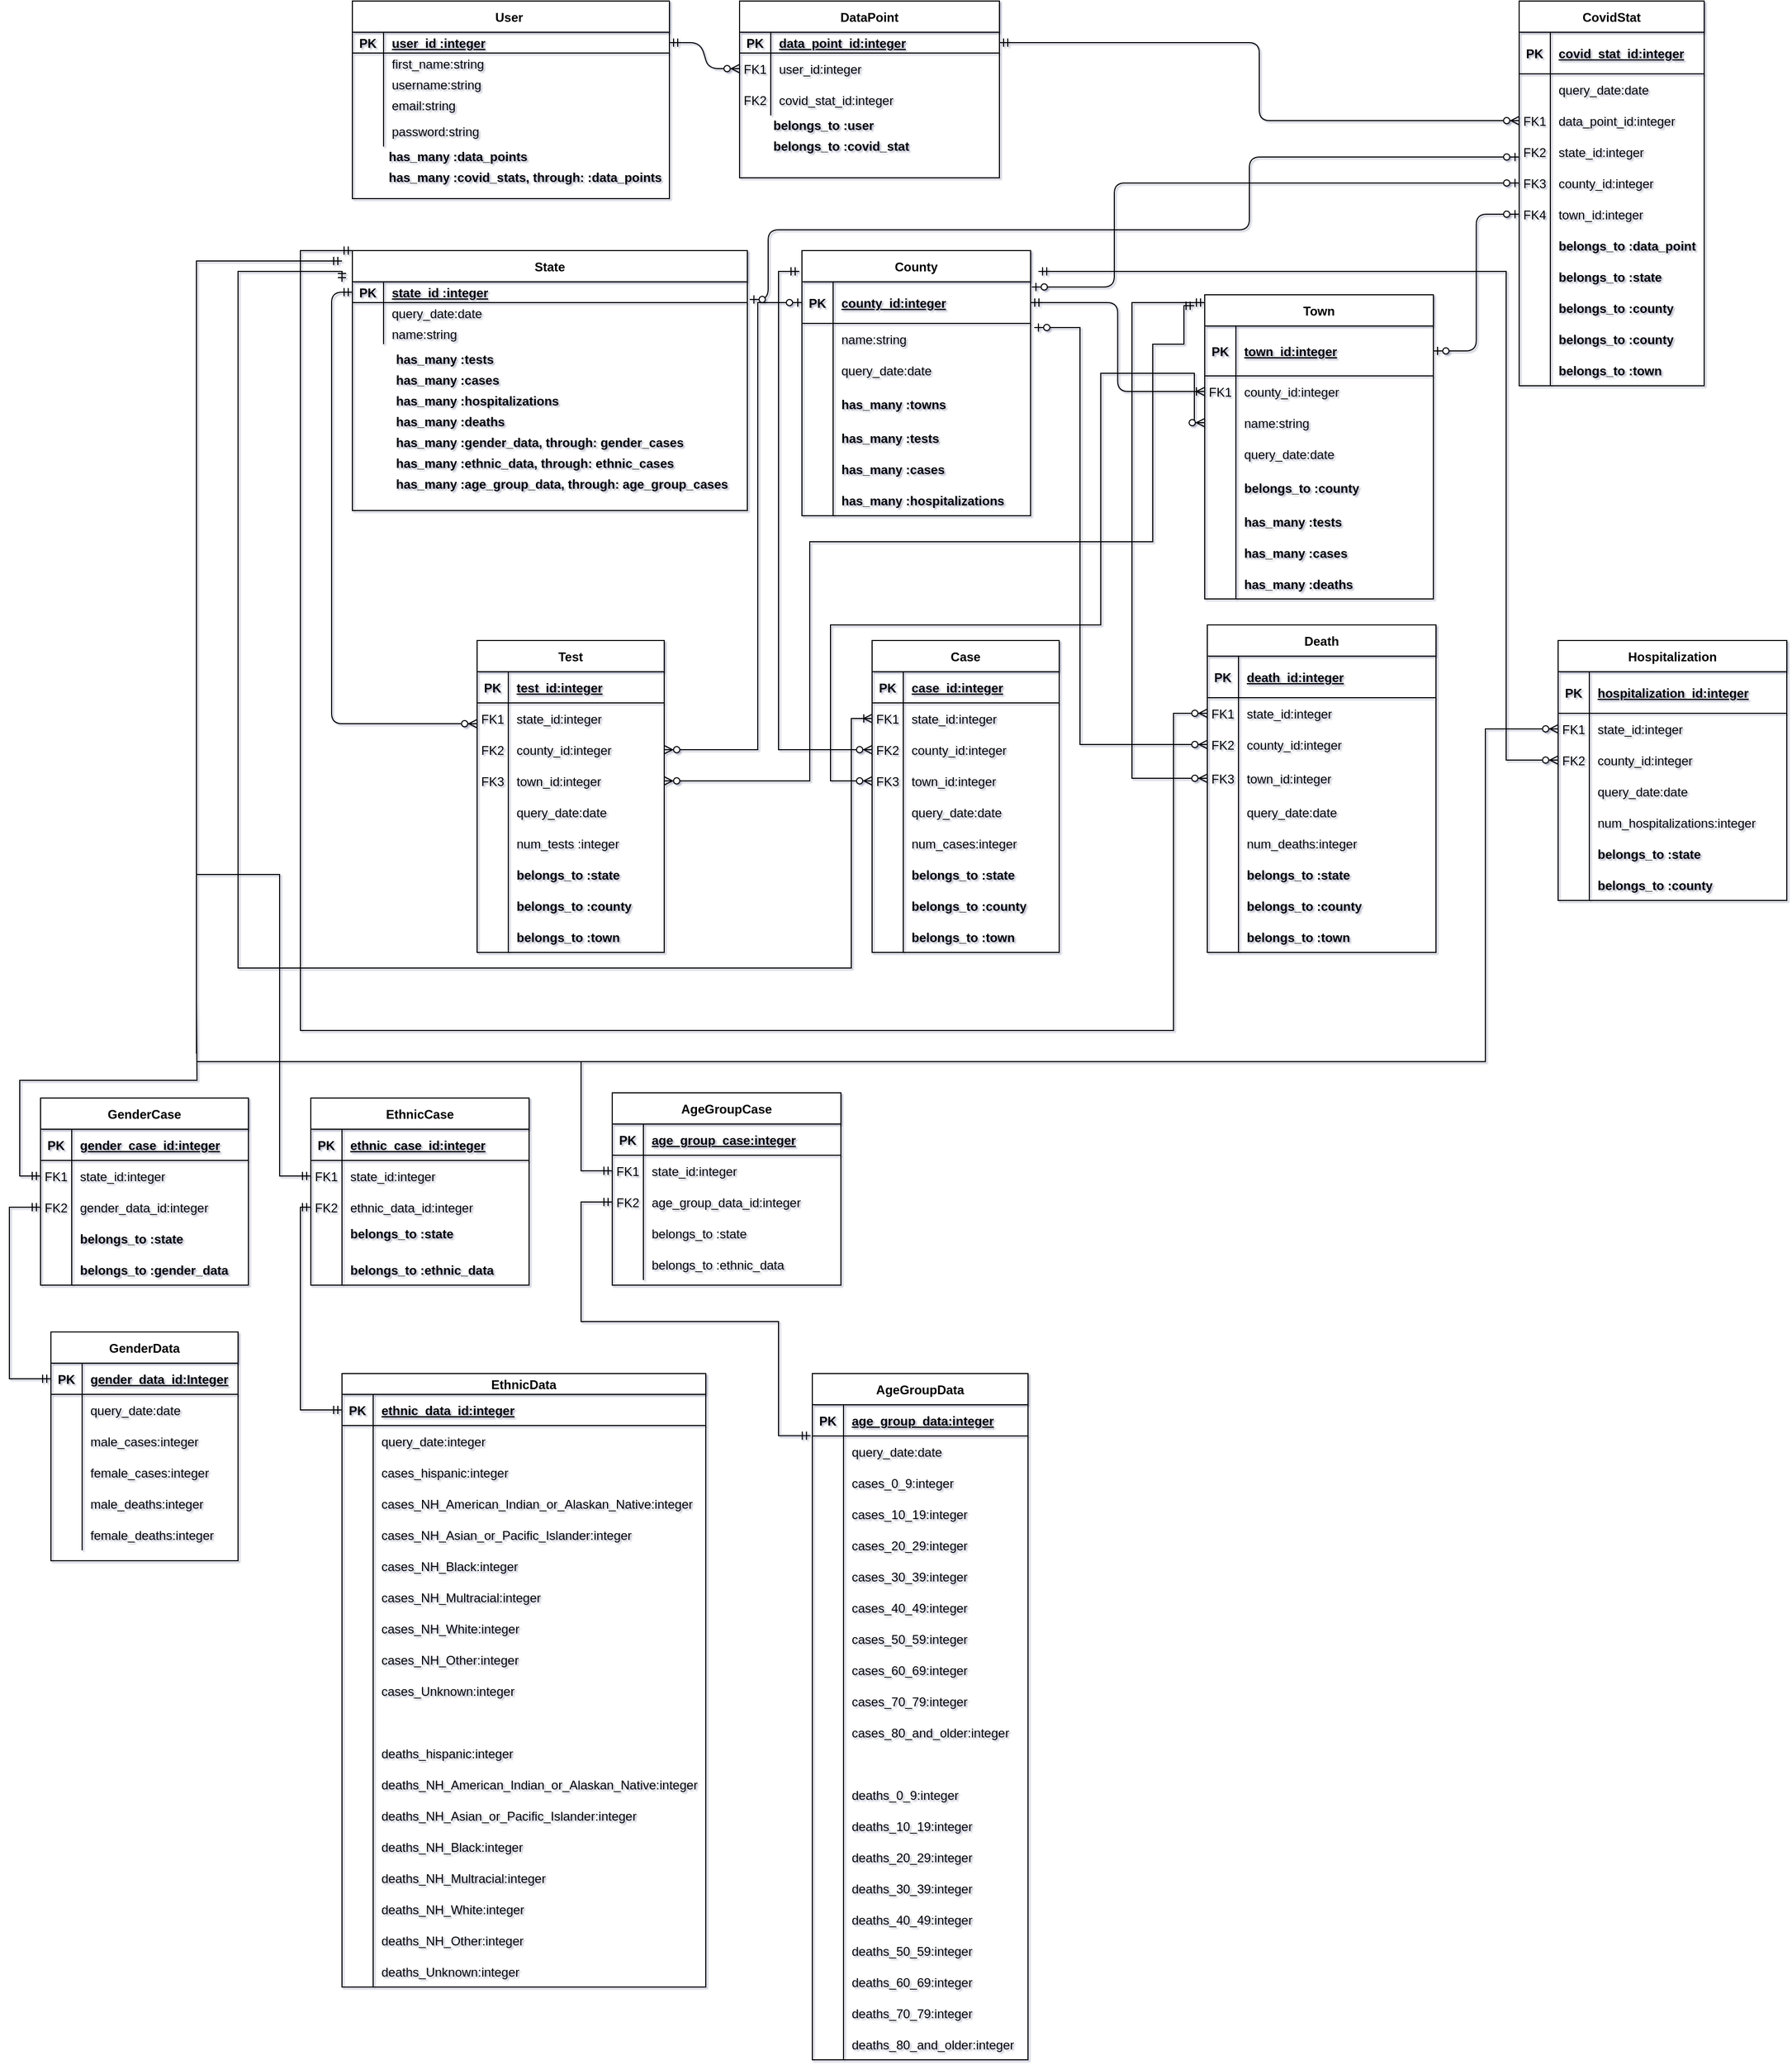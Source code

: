 <mxfile version="13.7.9" type="device"><diagram id="R2lEEEUBdFMjLlhIrx00" name="Page-1"><mxGraphModel dx="863" dy="533" grid="1" gridSize="10" guides="1" tooltips="1" connect="1" arrows="1" fold="1" page="1" pageScale="1" pageWidth="1100" pageHeight="850" math="0" shadow="1" extFonts="Permanent Marker^https://fonts.googleapis.com/css?family=Permanent+Marker"><root><mxCell id="0"/><mxCell id="1" parent="0"/><mxCell id="C-vyLk0tnHw3VtMMgP7b-1" value="" style="edgeStyle=entityRelationEdgeStyle;endArrow=ERzeroToMany;startArrow=ERmandOne;endFill=1;startFill=0;" parent="1" source="C-vyLk0tnHw3VtMMgP7b-24" target="C-vyLk0tnHw3VtMMgP7b-6" edge="1"><mxGeometry width="100" height="100" relative="1" as="geometry"><mxPoint x="672.5" y="720" as="sourcePoint"/><mxPoint x="772.5" y="620" as="targetPoint"/></mxGeometry></mxCell><mxCell id="0UAfLvGdodZumXVbGirn-94" value="has_many :covid_stats, through: :data_points" style="text;html=1;resizable=0;autosize=1;align=left;verticalAlign=middle;points=[];fillColor=none;strokeColor=none;fontStyle=1" parent="1" vertex="1"><mxGeometry x="372.5" y="200" width="280" height="20" as="geometry"/></mxCell><mxCell id="0UAfLvGdodZumXVbGirn-114" value="has_many :data_points" style="text;html=1;resizable=0;autosize=1;align=left;verticalAlign=middle;points=[];fillColor=none;strokeColor=none;fontStyle=1" parent="1" vertex="1"><mxGeometry x="372.5" y="180" width="150" height="20" as="geometry"/></mxCell><mxCell id="0UAfLvGdodZumXVbGirn-116" value="belongs_to :user" style="text;html=1;resizable=0;autosize=1;align=left;verticalAlign=middle;points=[];fillColor=none;strokeColor=none;fontStyle=1" parent="1" vertex="1"><mxGeometry x="742.5" y="150" width="110" height="20" as="geometry"/></mxCell><mxCell id="0UAfLvGdodZumXVbGirn-117" value="" style="shape=partialRectangle;collapsible=0;dropTarget=0;pointerEvents=0;fillColor=none;points=[[0,0.5],[1,0.5]];portConstraint=eastwest;top=0;left=0;right=0;bottom=0;" parent="1" vertex="1"><mxGeometry x="892.5" y="160" width="305" height="30" as="geometry"/></mxCell><mxCell id="0UAfLvGdodZumXVbGirn-118" value="" style="shape=partialRectangle;overflow=hidden;connectable=0;fillColor=none;top=0;left=0;bottom=0;right=0;" parent="0UAfLvGdodZumXVbGirn-117" vertex="1"><mxGeometry width="30" height="30" as="geometry"/></mxCell><object label="" dvsveevewv="vrevfvewveve" vveewvevevew="vewvvwvvevv" id="0UAfLvGdodZumXVbGirn-119"><mxCell style="shape=partialRectangle;overflow=hidden;connectable=0;fillColor=none;top=0;left=0;bottom=0;right=0;align=left;spacingLeft=6;" parent="0UAfLvGdodZumXVbGirn-117" vertex="1"><mxGeometry x="30" width="275" height="30" as="geometry"/></mxCell></object><mxCell id="0UAfLvGdodZumXVbGirn-120" value="belongs_to :covid_stat" style="text;html=1;resizable=0;autosize=1;align=left;verticalAlign=middle;points=[];fillColor=none;strokeColor=none;fontStyle=1" parent="1" vertex="1"><mxGeometry x="742.5" y="170" width="150" height="20" as="geometry"/></mxCell><mxCell id="0UAfLvGdodZumXVbGirn-125" style="edgeStyle=orthogonalEdgeStyle;orthogonalLoop=1;jettySize=auto;html=1;exitX=0;exitY=0.5;exitDx=0;exitDy=0;entryX=1;entryY=0.5;entryDx=0;entryDy=0;startArrow=ERzeroToMany;startFill=1;endArrow=ERmandOne;endFill=0;" parent="1" source="C-vyLk0tnHw3VtMMgP7b-17" target="C-vyLk0tnHw3VtMMgP7b-3" edge="1"><mxGeometry relative="1" as="geometry"/></mxCell><mxCell id="0UAfLvGdodZumXVbGirn-168" value="has_many :tests" style="text;html=1;resizable=0;autosize=1;align=left;verticalAlign=middle;points=[];fillColor=none;strokeColor=none;fontStyle=1" parent="1" vertex="1"><mxGeometry x="380" y="375" width="110" height="20" as="geometry"/></mxCell><mxCell id="0UAfLvGdodZumXVbGirn-169" value="has_many :cases" style="text;html=1;resizable=0;autosize=1;align=left;verticalAlign=middle;points=[];fillColor=none;strokeColor=none;fontStyle=1" parent="1" vertex="1"><mxGeometry x="380" y="395" width="110" height="20" as="geometry"/></mxCell><mxCell id="0UAfLvGdodZumXVbGirn-170" value="has_many :hospitalizations" style="text;html=1;resizable=0;autosize=1;align=left;verticalAlign=middle;points=[];fillColor=none;strokeColor=none;fontStyle=1" parent="1" vertex="1"><mxGeometry x="380" y="415" width="170" height="20" as="geometry"/></mxCell><mxCell id="0UAfLvGdodZumXVbGirn-171" value="has_many :deaths" style="text;html=1;resizable=0;autosize=1;align=left;verticalAlign=middle;points=[];fillColor=none;strokeColor=none;fontStyle=1" parent="1" vertex="1"><mxGeometry x="380" y="435" width="120" height="20" as="geometry"/></mxCell><mxCell id="0UAfLvGdodZumXVbGirn-172" value="has_many :gender_data, through: gender_cases" style="text;html=1;resizable=0;autosize=1;align=left;verticalAlign=middle;points=[];fillColor=none;strokeColor=none;fontStyle=1" parent="1" vertex="1"><mxGeometry x="380" y="455" width="290" height="20" as="geometry"/></mxCell><mxCell id="0UAfLvGdodZumXVbGirn-173" value="has_many :ethnic_data, through: ethnic_cases" style="text;html=1;resizable=0;autosize=1;align=left;verticalAlign=middle;points=[];fillColor=none;strokeColor=none;fontStyle=1" parent="1" vertex="1"><mxGeometry x="380" y="475" width="280" height="20" as="geometry"/></mxCell><mxCell id="0UAfLvGdodZumXVbGirn-174" value="has_many :age_group_data, through: age_group_cases" style="text;html=1;resizable=0;autosize=1;align=left;verticalAlign=middle;points=[];fillColor=none;strokeColor=none;fontStyle=1" parent="1" vertex="1"><mxGeometry x="380" y="495" width="330" height="20" as="geometry"/></mxCell><mxCell id="0UAfLvGdodZumXVbGirn-314" value="" style="shape=partialRectangle;collapsible=0;dropTarget=0;pointerEvents=0;fillColor=none;points=[[0,0.5],[1,0.5]];portConstraint=eastwest;top=0;left=0;right=0;bottom=0;" parent="1" vertex="1"><mxGeometry x="1012.5" y="455" width="150" height="30" as="geometry"/></mxCell><mxCell id="0UAfLvGdodZumXVbGirn-315" value="" style="shape=partialRectangle;overflow=hidden;connectable=0;fillColor=none;top=0;left=0;bottom=0;right=0;" parent="0UAfLvGdodZumXVbGirn-314" vertex="1"><mxGeometry width="18.75" height="30" as="geometry"/></mxCell><mxCell id="0UAfLvGdodZumXVbGirn-320" value="" style="shape=partialRectangle;collapsible=0;dropTarget=0;pointerEvents=0;fillColor=none;points=[[0,0.5],[1,0.5]];portConstraint=eastwest;top=0;left=0;right=0;bottom=0;" parent="1" vertex="1"><mxGeometry x="1012.5" y="520" width="150" height="30" as="geometry"/></mxCell><mxCell id="0UAfLvGdodZumXVbGirn-321" value="" style="shape=partialRectangle;overflow=hidden;connectable=0;fillColor=none;top=0;left=0;bottom=0;right=0;" parent="0UAfLvGdodZumXVbGirn-320" vertex="1"><mxGeometry width="18.75" height="30" as="geometry"/></mxCell><mxCell id="0UAfLvGdodZumXVbGirn-323" value="" style="shape=partialRectangle;collapsible=0;dropTarget=0;pointerEvents=0;fillColor=none;points=[[0,0.5],[1,0.5]];portConstraint=eastwest;top=0;left=0;right=0;bottom=0;" parent="1" vertex="1"><mxGeometry x="1012.5" y="495" width="150" height="30" as="geometry"/></mxCell><mxCell id="0UAfLvGdodZumXVbGirn-324" value="" style="shape=partialRectangle;overflow=hidden;connectable=0;fillColor=none;top=0;left=0;bottom=0;right=0;" parent="0UAfLvGdodZumXVbGirn-323" vertex="1"><mxGeometry width="18.75" height="30" as="geometry"/></mxCell><mxCell id="0UAfLvGdodZumXVbGirn-327" style="edgeStyle=orthogonalEdgeStyle;orthogonalLoop=1;jettySize=auto;html=1;startArrow=ERzeroToOne;startFill=1;endArrow=ERzeroToOne;endFill=1;entryX=1.006;entryY=-0.15;entryDx=0;entryDy=0;entryPerimeter=0;" parent="1" source="C-vyLk0tnHw3VtMMgP7b-20" target="0UAfLvGdodZumXVbGirn-152" edge="1"><mxGeometry relative="1" as="geometry"><mxPoint x="702.5" y="330" as="targetPoint"/><mxPoint x="1242.5" y="180" as="sourcePoint"/><Array as="points"><mxPoint x="1203" y="190"/><mxPoint x="1203" y="260"/><mxPoint x="740" y="260"/><mxPoint x="740" y="327"/></Array></mxGeometry></mxCell><mxCell id="0UAfLvGdodZumXVbGirn-507" style="edgeStyle=orthogonalEdgeStyle;orthogonalLoop=1;jettySize=auto;html=1;startArrow=ERoneToMany;startFill=0;endArrow=ERmandOne;endFill=0;entryX=1;entryY=0.5;entryDx=0;entryDy=0;" parent="1" source="0UAfLvGdodZumXVbGirn-340" target="0UAfLvGdodZumXVbGirn-478" edge="1"><mxGeometry relative="1" as="geometry"><mxPoint x="1032.5" y="410" as="targetPoint"/></mxGeometry></mxCell><mxCell id="0UAfLvGdodZumXVbGirn-508" style="edgeStyle=orthogonalEdgeStyle;orthogonalLoop=1;jettySize=auto;html=1;startArrow=ERzeroToOne;startFill=1;endArrow=ERzeroToOne;endFill=1;entryX=1.005;entryY=0.125;entryDx=0;entryDy=0;entryPerimeter=0;" parent="1" source="0UAfLvGdodZumXVbGirn-126" target="0UAfLvGdodZumXVbGirn-478" edge="1"><mxGeometry relative="1" as="geometry"><mxPoint x="1072.5" y="310" as="targetPoint"/><Array as="points"><mxPoint x="1073" y="215"/><mxPoint x="1073" y="315"/></Array></mxGeometry></mxCell><mxCell id="0UAfLvGdodZumXVbGirn-511" style="edgeStyle=orthogonalEdgeStyle;orthogonalLoop=1;jettySize=auto;html=1;startArrow=ERzeroToOne;startFill=1;endArrow=ERzeroToOne;endFill=1;entryX=1;entryY=0.5;entryDx=0;entryDy=0;" parent="1" source="0UAfLvGdodZumXVbGirn-129" target="0UAfLvGdodZumXVbGirn-334" edge="1"><mxGeometry relative="1" as="geometry"><mxPoint x="1612.5" y="440" as="targetPoint"/></mxGeometry></mxCell><mxCell id="C-vyLk0tnHw3VtMMgP7b-23" value="User " style="shape=table;startSize=30;container=1;collapsible=1;childLayout=tableLayout;fixedRows=1;rowLines=0;fontStyle=1;align=center;resizeLast=1;" parent="1" vertex="1"><mxGeometry x="340" y="40" width="305" height="190" as="geometry"/></mxCell><mxCell id="C-vyLk0tnHw3VtMMgP7b-24" value="" style="shape=partialRectangle;collapsible=0;dropTarget=0;pointerEvents=0;fillColor=none;points=[[0,0.5],[1,0.5]];portConstraint=eastwest;top=0;left=0;right=0;bottom=1;" parent="C-vyLk0tnHw3VtMMgP7b-23" vertex="1"><mxGeometry y="30" width="305" height="20" as="geometry"/></mxCell><mxCell id="C-vyLk0tnHw3VtMMgP7b-25" value="PK" style="shape=partialRectangle;overflow=hidden;connectable=0;fillColor=none;top=0;left=0;bottom=0;right=0;fontStyle=1;" parent="C-vyLk0tnHw3VtMMgP7b-24" vertex="1"><mxGeometry width="30" height="20" as="geometry"/></mxCell><mxCell id="C-vyLk0tnHw3VtMMgP7b-26" value="user_id :integer" style="shape=partialRectangle;overflow=hidden;connectable=0;fillColor=none;top=0;left=0;bottom=0;right=0;align=left;spacingLeft=6;fontStyle=5;" parent="C-vyLk0tnHw3VtMMgP7b-24" vertex="1"><mxGeometry x="30" width="275" height="20" as="geometry"/></mxCell><mxCell id="0UAfLvGdodZumXVbGirn-4" value="" style="shape=partialRectangle;collapsible=0;dropTarget=0;pointerEvents=0;fillColor=none;points=[[0,0.5],[1,0.5]];portConstraint=eastwest;top=0;left=0;right=0;bottom=0;" parent="C-vyLk0tnHw3VtMMgP7b-23" vertex="1"><mxGeometry y="50" width="305" height="20" as="geometry"/></mxCell><mxCell id="0UAfLvGdodZumXVbGirn-5" value="" style="shape=partialRectangle;overflow=hidden;connectable=0;fillColor=none;top=0;left=0;bottom=0;right=0;" parent="0UAfLvGdodZumXVbGirn-4" vertex="1"><mxGeometry width="30" height="20" as="geometry"/></mxCell><mxCell id="0UAfLvGdodZumXVbGirn-6" value="first_name:string" style="shape=partialRectangle;overflow=hidden;connectable=0;fillColor=none;top=0;left=0;bottom=0;right=0;align=left;spacingLeft=6;" parent="0UAfLvGdodZumXVbGirn-4" vertex="1"><mxGeometry x="30" width="275" height="20" as="geometry"/></mxCell><mxCell id="C-vyLk0tnHw3VtMMgP7b-27" value="" style="shape=partialRectangle;collapsible=0;dropTarget=0;pointerEvents=0;fillColor=none;points=[[0,0.5],[1,0.5]];portConstraint=eastwest;top=0;left=0;right=0;bottom=0;" parent="C-vyLk0tnHw3VtMMgP7b-23" vertex="1"><mxGeometry y="70" width="305" height="20" as="geometry"/></mxCell><mxCell id="C-vyLk0tnHw3VtMMgP7b-28" value="" style="shape=partialRectangle;overflow=hidden;connectable=0;fillColor=none;top=0;left=0;bottom=0;right=0;" parent="C-vyLk0tnHw3VtMMgP7b-27" vertex="1"><mxGeometry width="30" height="20" as="geometry"/></mxCell><mxCell id="C-vyLk0tnHw3VtMMgP7b-29" value="username:string" style="shape=partialRectangle;overflow=hidden;connectable=0;fillColor=none;top=0;left=0;bottom=0;right=0;align=left;spacingLeft=6;" parent="C-vyLk0tnHw3VtMMgP7b-27" vertex="1"><mxGeometry x="30" width="275" height="20" as="geometry"/></mxCell><mxCell id="0UAfLvGdodZumXVbGirn-1" value="" style="shape=partialRectangle;collapsible=0;dropTarget=0;pointerEvents=0;fillColor=none;points=[[0,0.5],[1,0.5]];portConstraint=eastwest;top=0;left=0;right=0;bottom=0;" parent="C-vyLk0tnHw3VtMMgP7b-23" vertex="1"><mxGeometry y="90" width="305" height="20" as="geometry"/></mxCell><mxCell id="0UAfLvGdodZumXVbGirn-2" value="" style="shape=partialRectangle;overflow=hidden;connectable=0;fillColor=none;top=0;left=0;bottom=0;right=0;" parent="0UAfLvGdodZumXVbGirn-1" vertex="1"><mxGeometry width="30" height="20" as="geometry"/></mxCell><mxCell id="0UAfLvGdodZumXVbGirn-3" value="email:string" style="shape=partialRectangle;overflow=hidden;connectable=0;fillColor=none;top=0;left=0;bottom=0;right=0;align=left;spacingLeft=6;" parent="0UAfLvGdodZumXVbGirn-1" vertex="1"><mxGeometry x="30" width="275" height="20" as="geometry"/></mxCell><mxCell id="0UAfLvGdodZumXVbGirn-7" value="" style="shape=partialRectangle;collapsible=0;dropTarget=0;pointerEvents=0;fillColor=none;points=[[0,0.5],[1,0.5]];portConstraint=eastwest;top=0;left=0;right=0;bottom=0;" parent="C-vyLk0tnHw3VtMMgP7b-23" vertex="1"><mxGeometry y="110" width="305" height="30" as="geometry"/></mxCell><mxCell id="0UAfLvGdodZumXVbGirn-8" value="" style="shape=partialRectangle;overflow=hidden;connectable=0;fillColor=none;top=0;left=0;bottom=0;right=0;" parent="0UAfLvGdodZumXVbGirn-7" vertex="1"><mxGeometry width="30" height="30" as="geometry"/></mxCell><mxCell id="0UAfLvGdodZumXVbGirn-9" value="password:string" style="shape=partialRectangle;overflow=hidden;connectable=0;fillColor=none;top=0;left=0;bottom=0;right=0;align=left;spacingLeft=6;" parent="0UAfLvGdodZumXVbGirn-7" vertex="1"><mxGeometry x="30" width="275" height="30" as="geometry"/></mxCell><mxCell id="C-vyLk0tnHw3VtMMgP7b-2" value="DataPoint" style="shape=table;startSize=30;container=1;collapsible=1;childLayout=tableLayout;fixedRows=1;rowLines=0;fontStyle=1;align=center;resizeLast=1;" parent="1" vertex="1"><mxGeometry x="712.5" y="40" width="250" height="170" as="geometry"/></mxCell><mxCell id="C-vyLk0tnHw3VtMMgP7b-3" value="" style="shape=partialRectangle;collapsible=0;dropTarget=0;pointerEvents=0;fillColor=none;points=[[0,0.5],[1,0.5]];portConstraint=eastwest;top=0;left=0;right=0;bottom=1;" parent="C-vyLk0tnHw3VtMMgP7b-2" vertex="1"><mxGeometry y="30" width="250" height="20" as="geometry"/></mxCell><mxCell id="C-vyLk0tnHw3VtMMgP7b-4" value="PK" style="shape=partialRectangle;overflow=hidden;connectable=0;fillColor=none;top=0;left=0;bottom=0;right=0;fontStyle=1;" parent="C-vyLk0tnHw3VtMMgP7b-3" vertex="1"><mxGeometry width="30" height="20" as="geometry"/></mxCell><mxCell id="C-vyLk0tnHw3VtMMgP7b-5" value="data_point_id:integer" style="shape=partialRectangle;overflow=hidden;connectable=0;fillColor=none;top=0;left=0;bottom=0;right=0;align=left;spacingLeft=6;fontStyle=5;" parent="C-vyLk0tnHw3VtMMgP7b-3" vertex="1"><mxGeometry x="30" width="220" height="20" as="geometry"/></mxCell><mxCell id="C-vyLk0tnHw3VtMMgP7b-6" value="" style="shape=partialRectangle;collapsible=0;dropTarget=0;pointerEvents=0;fillColor=none;points=[[0,0.5],[1,0.5]];portConstraint=eastwest;top=0;left=0;right=0;bottom=0;" parent="C-vyLk0tnHw3VtMMgP7b-2" vertex="1"><mxGeometry y="50" width="250" height="30" as="geometry"/></mxCell><mxCell id="C-vyLk0tnHw3VtMMgP7b-7" value="FK1" style="shape=partialRectangle;overflow=hidden;connectable=0;fillColor=none;top=0;left=0;bottom=0;right=0;" parent="C-vyLk0tnHw3VtMMgP7b-6" vertex="1"><mxGeometry width="30" height="30" as="geometry"/></mxCell><mxCell id="C-vyLk0tnHw3VtMMgP7b-8" value="user_id:integer" style="shape=partialRectangle;overflow=hidden;connectable=0;fillColor=none;top=0;left=0;bottom=0;right=0;align=left;spacingLeft=6;" parent="C-vyLk0tnHw3VtMMgP7b-6" vertex="1"><mxGeometry x="30" width="220" height="30" as="geometry"/></mxCell><mxCell id="C-vyLk0tnHw3VtMMgP7b-9" value="" style="shape=partialRectangle;collapsible=0;dropTarget=0;pointerEvents=0;fillColor=none;points=[[0,0.5],[1,0.5]];portConstraint=eastwest;top=0;left=0;right=0;bottom=0;" parent="C-vyLk0tnHw3VtMMgP7b-2" vertex="1"><mxGeometry y="80" width="250" height="30" as="geometry"/></mxCell><mxCell id="C-vyLk0tnHw3VtMMgP7b-10" value="FK2" style="shape=partialRectangle;overflow=hidden;connectable=0;fillColor=none;top=0;left=0;bottom=0;right=0;" parent="C-vyLk0tnHw3VtMMgP7b-9" vertex="1"><mxGeometry width="30" height="30" as="geometry"/></mxCell><mxCell id="C-vyLk0tnHw3VtMMgP7b-11" value="covid_stat_id:integer" style="shape=partialRectangle;overflow=hidden;connectable=0;fillColor=none;top=0;left=0;bottom=0;right=0;align=left;spacingLeft=6;" parent="C-vyLk0tnHw3VtMMgP7b-9" vertex="1"><mxGeometry x="30" width="220" height="30" as="geometry"/></mxCell><mxCell id="GYktoCnBGkzU5v7ryBXP-84" style="edgeStyle=orthogonalEdgeStyle;rounded=0;orthogonalLoop=1;jettySize=auto;html=1;startArrow=ERzeroToMany;startFill=1;endArrow=ERmandOne;endFill=0;elbow=vertical;entryX=0;entryY=0;entryDx=0;entryDy=0;" edge="1" parent="1" source="0UAfLvGdodZumXVbGirn-595" target="0UAfLvGdodZumXVbGirn-148"><mxGeometry relative="1" as="geometry"><mxPoint x="1130" y="700" as="sourcePoint"/><Array as="points"><mxPoint x="1130" y="725"/><mxPoint x="1130" y="1030"/><mxPoint x="290" y="1030"/><mxPoint x="290" y="280"/></Array></mxGeometry></mxCell><mxCell id="GYktoCnBGkzU5v7ryBXP-92" style="edgeStyle=orthogonalEdgeStyle;rounded=0;orthogonalLoop=1;jettySize=auto;html=1;startArrow=ERmandOne;startFill=0;endArrow=none;endFill=0;" edge="1" parent="1"><mxGeometry relative="1" as="geometry"><mxPoint x="190" y="1052.353" as="targetPoint"/><mxPoint x="330" y="290" as="sourcePoint"/><Array as="points"><mxPoint x="190" y="290"/></Array></mxGeometry></mxCell><mxCell id="0UAfLvGdodZumXVbGirn-148" value="State" style="shape=table;startSize=30;container=1;collapsible=1;childLayout=tableLayout;fixedRows=1;rowLines=0;fontStyle=1;align=center;resizeLast=1;" parent="1" vertex="1"><mxGeometry x="340" y="280" width="380" height="250" as="geometry"/></mxCell><mxCell id="0UAfLvGdodZumXVbGirn-149" value="" style="shape=partialRectangle;collapsible=0;dropTarget=0;pointerEvents=0;fillColor=none;points=[[0,0.5],[1,0.5]];portConstraint=eastwest;top=0;left=0;right=0;bottom=1;" parent="0UAfLvGdodZumXVbGirn-148" vertex="1"><mxGeometry y="30" width="380" height="20" as="geometry"/></mxCell><mxCell id="0UAfLvGdodZumXVbGirn-150" value="PK" style="shape=partialRectangle;overflow=hidden;connectable=0;fillColor=none;top=0;left=0;bottom=0;right=0;fontStyle=1;" parent="0UAfLvGdodZumXVbGirn-149" vertex="1"><mxGeometry width="30" height="20" as="geometry"/></mxCell><mxCell id="0UAfLvGdodZumXVbGirn-151" value="state_id :integer" style="shape=partialRectangle;overflow=hidden;connectable=0;fillColor=none;top=0;left=0;bottom=0;right=0;align=left;spacingLeft=6;fontStyle=5;" parent="0UAfLvGdodZumXVbGirn-149" vertex="1"><mxGeometry x="30" width="350" height="20" as="geometry"/></mxCell><mxCell id="0UAfLvGdodZumXVbGirn-152" value="" style="shape=partialRectangle;collapsible=0;dropTarget=0;pointerEvents=0;fillColor=none;points=[[0,0.5],[1,0.5]];portConstraint=eastwest;top=0;left=0;right=0;bottom=0;" parent="0UAfLvGdodZumXVbGirn-148" vertex="1"><mxGeometry y="50" width="380" height="20" as="geometry"/></mxCell><mxCell id="0UAfLvGdodZumXVbGirn-153" value="" style="shape=partialRectangle;overflow=hidden;connectable=0;fillColor=none;top=0;left=0;bottom=0;right=0;" parent="0UAfLvGdodZumXVbGirn-152" vertex="1"><mxGeometry width="30" height="20" as="geometry"/></mxCell><mxCell id="0UAfLvGdodZumXVbGirn-154" value="query_date:date" style="shape=partialRectangle;overflow=hidden;connectable=0;fillColor=none;top=0;left=0;bottom=0;right=0;align=left;spacingLeft=6;" parent="0UAfLvGdodZumXVbGirn-152" vertex="1"><mxGeometry x="30" width="350" height="20" as="geometry"/></mxCell><mxCell id="0UAfLvGdodZumXVbGirn-155" value="" style="shape=partialRectangle;collapsible=0;dropTarget=0;pointerEvents=0;fillColor=none;points=[[0,0.5],[1,0.5]];portConstraint=eastwest;top=0;left=0;right=0;bottom=0;" parent="0UAfLvGdodZumXVbGirn-148" vertex="1"><mxGeometry y="70" width="380" height="20" as="geometry"/></mxCell><mxCell id="0UAfLvGdodZumXVbGirn-156" value="" style="shape=partialRectangle;overflow=hidden;connectable=0;fillColor=none;top=0;left=0;bottom=0;right=0;" parent="0UAfLvGdodZumXVbGirn-155" vertex="1"><mxGeometry width="30" height="20" as="geometry"/></mxCell><mxCell id="0UAfLvGdodZumXVbGirn-157" value="name:string" style="shape=partialRectangle;overflow=hidden;connectable=0;fillColor=none;top=0;left=0;bottom=0;right=0;align=left;spacingLeft=6;" parent="0UAfLvGdodZumXVbGirn-155" vertex="1"><mxGeometry x="30" width="350" height="20" as="geometry"/></mxCell><mxCell id="0UAfLvGdodZumXVbGirn-477" value="County" style="shape=table;startSize=30;container=1;collapsible=1;childLayout=tableLayout;fixedRows=1;rowLines=0;fontStyle=1;align=center;resizeLast=1;" parent="1" vertex="1"><mxGeometry x="772.5" y="280" width="220" height="255" as="geometry"/></mxCell><mxCell id="0UAfLvGdodZumXVbGirn-478" value="" style="shape=partialRectangle;collapsible=0;dropTarget=0;pointerEvents=0;fillColor=none;points=[[0,0.5],[1,0.5]];portConstraint=eastwest;top=0;left=0;right=0;bottom=1;" parent="0UAfLvGdodZumXVbGirn-477" vertex="1"><mxGeometry y="30" width="220" height="40" as="geometry"/></mxCell><mxCell id="0UAfLvGdodZumXVbGirn-479" value="PK" style="shape=partialRectangle;overflow=hidden;connectable=0;fillColor=none;top=0;left=0;bottom=0;right=0;fontStyle=1;" parent="0UAfLvGdodZumXVbGirn-478" vertex="1"><mxGeometry width="30" height="40" as="geometry"/></mxCell><mxCell id="0UAfLvGdodZumXVbGirn-480" value="county_id:integer" style="shape=partialRectangle;overflow=hidden;connectable=0;fillColor=none;top=0;left=0;bottom=0;right=0;align=left;spacingLeft=6;fontStyle=5;" parent="0UAfLvGdodZumXVbGirn-478" vertex="1"><mxGeometry x="30" width="190" height="40" as="geometry"/></mxCell><mxCell id="0UAfLvGdodZumXVbGirn-502" style="shape=partialRectangle;collapsible=0;dropTarget=0;pointerEvents=0;fillColor=none;points=[[0,0.5],[1,0.5]];portConstraint=eastwest;top=0;left=0;right=0;bottom=0;" parent="0UAfLvGdodZumXVbGirn-477" vertex="1"><mxGeometry y="70" width="220" height="30" as="geometry"/></mxCell><mxCell id="0UAfLvGdodZumXVbGirn-503" style="shape=partialRectangle;overflow=hidden;connectable=0;fillColor=none;top=0;left=0;bottom=0;right=0;" parent="0UAfLvGdodZumXVbGirn-502" vertex="1"><mxGeometry width="30" height="30" as="geometry"/></mxCell><mxCell id="0UAfLvGdodZumXVbGirn-504" value="name:string" style="shape=partialRectangle;overflow=hidden;connectable=0;fillColor=none;top=0;left=0;bottom=0;right=0;align=left;spacingLeft=6;" parent="0UAfLvGdodZumXVbGirn-502" vertex="1"><mxGeometry x="30" width="190" height="30" as="geometry"/></mxCell><mxCell id="0UAfLvGdodZumXVbGirn-484" value="" style="shape=partialRectangle;collapsible=0;dropTarget=0;pointerEvents=0;fillColor=none;points=[[0,0.5],[1,0.5]];portConstraint=eastwest;top=0;left=0;right=0;bottom=0;" parent="0UAfLvGdodZumXVbGirn-477" vertex="1"><mxGeometry y="100" width="220" height="30" as="geometry"/></mxCell><mxCell id="0UAfLvGdodZumXVbGirn-485" value="" style="shape=partialRectangle;overflow=hidden;connectable=0;fillColor=none;top=0;left=0;bottom=0;right=0;" parent="0UAfLvGdodZumXVbGirn-484" vertex="1"><mxGeometry width="30" height="30" as="geometry"/></mxCell><mxCell id="0UAfLvGdodZumXVbGirn-486" value="query_date:date" style="shape=partialRectangle;overflow=hidden;connectable=0;fillColor=none;top=0;left=0;bottom=0;right=0;align=left;spacingLeft=6;" parent="0UAfLvGdodZumXVbGirn-484" vertex="1"><mxGeometry x="30" width="190" height="30" as="geometry"/></mxCell><mxCell id="0UAfLvGdodZumXVbGirn-487" value="" style="shape=partialRectangle;collapsible=0;dropTarget=0;pointerEvents=0;fillColor=none;points=[[0,0.5],[1,0.5]];portConstraint=eastwest;top=0;left=0;right=0;bottom=0;" parent="0UAfLvGdodZumXVbGirn-477" vertex="1"><mxGeometry y="130" width="220" height="35" as="geometry"/></mxCell><mxCell id="0UAfLvGdodZumXVbGirn-488" value="" style="shape=partialRectangle;overflow=hidden;connectable=0;fillColor=none;top=0;left=0;bottom=0;right=0;" parent="0UAfLvGdodZumXVbGirn-487" vertex="1"><mxGeometry width="30" height="35" as="geometry"/></mxCell><mxCell id="0UAfLvGdodZumXVbGirn-489" value="has_many :towns" style="shape=partialRectangle;overflow=hidden;connectable=0;fillColor=none;top=0;left=0;bottom=0;right=0;align=left;spacingLeft=6;fontStyle=1" parent="0UAfLvGdodZumXVbGirn-487" vertex="1"><mxGeometry x="30" width="190" height="35" as="geometry"/></mxCell><mxCell id="0UAfLvGdodZumXVbGirn-490" value="" style="shape=partialRectangle;collapsible=0;dropTarget=0;pointerEvents=0;fillColor=none;points=[[0,0.5],[1,0.5]];portConstraint=eastwest;top=0;left=0;right=0;bottom=0;" parent="0UAfLvGdodZumXVbGirn-477" vertex="1"><mxGeometry y="165" width="220" height="30" as="geometry"/></mxCell><mxCell id="0UAfLvGdodZumXVbGirn-491" value="" style="shape=partialRectangle;overflow=hidden;connectable=0;fillColor=none;top=0;left=0;bottom=0;right=0;" parent="0UAfLvGdodZumXVbGirn-490" vertex="1"><mxGeometry width="30" height="30" as="geometry"/></mxCell><mxCell id="0UAfLvGdodZumXVbGirn-492" value="has_many :tests" style="shape=partialRectangle;overflow=hidden;connectable=0;fillColor=none;top=0;left=0;bottom=0;right=0;align=left;spacingLeft=6;fontStyle=1" parent="0UAfLvGdodZumXVbGirn-490" vertex="1"><mxGeometry x="30" width="190" height="30" as="geometry"/></mxCell><mxCell id="0UAfLvGdodZumXVbGirn-493" value="" style="shape=partialRectangle;collapsible=0;dropTarget=0;pointerEvents=0;fillColor=none;points=[[0,0.5],[1,0.5]];portConstraint=eastwest;top=0;left=0;right=0;bottom=0;" parent="0UAfLvGdodZumXVbGirn-477" vertex="1"><mxGeometry y="195" width="220" height="30" as="geometry"/></mxCell><mxCell id="0UAfLvGdodZumXVbGirn-494" value="" style="shape=partialRectangle;overflow=hidden;connectable=0;fillColor=none;top=0;left=0;bottom=0;right=0;" parent="0UAfLvGdodZumXVbGirn-493" vertex="1"><mxGeometry width="30" height="30" as="geometry"/></mxCell><mxCell id="0UAfLvGdodZumXVbGirn-495" value="has_many :cases" style="shape=partialRectangle;overflow=hidden;connectable=0;fillColor=none;top=0;left=0;bottom=0;right=0;align=left;spacingLeft=6;fontStyle=1" parent="0UAfLvGdodZumXVbGirn-493" vertex="1"><mxGeometry x="30" width="190" height="30" as="geometry"/></mxCell><mxCell id="0UAfLvGdodZumXVbGirn-496" value="" style="shape=partialRectangle;collapsible=0;dropTarget=0;pointerEvents=0;fillColor=none;points=[[0,0.5],[1,0.5]];portConstraint=eastwest;top=0;left=0;right=0;bottom=0;" parent="0UAfLvGdodZumXVbGirn-477" vertex="1"><mxGeometry y="225" width="220" height="30" as="geometry"/></mxCell><mxCell id="0UAfLvGdodZumXVbGirn-497" value="" style="shape=partialRectangle;overflow=hidden;connectable=0;fillColor=none;top=0;left=0;bottom=0;right=0;" parent="0UAfLvGdodZumXVbGirn-496" vertex="1"><mxGeometry width="30" height="30" as="geometry"/></mxCell><mxCell id="0UAfLvGdodZumXVbGirn-498" value="has_many :hospitalizations" style="shape=partialRectangle;overflow=hidden;connectable=0;fillColor=none;top=0;left=0;bottom=0;right=0;align=left;spacingLeft=6;fontStyle=1" parent="0UAfLvGdodZumXVbGirn-496" vertex="1"><mxGeometry x="30" width="190" height="30" as="geometry"/></mxCell><mxCell id="GYktoCnBGkzU5v7ryBXP-72" style="edgeStyle=elbowEdgeStyle;rounded=0;orthogonalLoop=1;jettySize=auto;elbow=vertical;html=1;entryX=0;entryY=0.5;entryDx=0;entryDy=0;startArrow=ERzeroToMany;startFill=1;endArrow=ERzeroToOne;endFill=1;" edge="1" parent="0UAfLvGdodZumXVbGirn-477" source="0UAfLvGdodZumXVbGirn-502" target="0UAfLvGdodZumXVbGirn-502"><mxGeometry relative="1" as="geometry"/></mxCell><mxCell id="C-vyLk0tnHw3VtMMgP7b-13" value="CovidStat" style="shape=table;startSize=30;container=1;collapsible=1;childLayout=tableLayout;fixedRows=1;rowLines=0;fontStyle=1;align=center;resizeLast=1;" parent="1" vertex="1"><mxGeometry x="1462.5" y="40" width="178" height="370" as="geometry"/></mxCell><mxCell id="C-vyLk0tnHw3VtMMgP7b-14" value="" style="shape=partialRectangle;collapsible=0;dropTarget=0;pointerEvents=0;fillColor=none;points=[[0,0.5],[1,0.5]];portConstraint=eastwest;top=0;left=0;right=0;bottom=1;" parent="C-vyLk0tnHw3VtMMgP7b-13" vertex="1"><mxGeometry y="30" width="178" height="40" as="geometry"/></mxCell><mxCell id="C-vyLk0tnHw3VtMMgP7b-15" value="PK" style="shape=partialRectangle;overflow=hidden;connectable=0;fillColor=none;top=0;left=0;bottom=0;right=0;fontStyle=1;" parent="C-vyLk0tnHw3VtMMgP7b-14" vertex="1"><mxGeometry width="30" height="40" as="geometry"/></mxCell><mxCell id="C-vyLk0tnHw3VtMMgP7b-16" value="covid_stat_id:integer" style="shape=partialRectangle;overflow=hidden;connectable=0;fillColor=none;top=0;left=0;bottom=0;right=0;align=left;spacingLeft=6;fontStyle=5;" parent="C-vyLk0tnHw3VtMMgP7b-14" vertex="1"><mxGeometry x="30" width="148" height="40" as="geometry"/></mxCell><mxCell id="0UAfLvGdodZumXVbGirn-145" value="" style="shape=partialRectangle;collapsible=0;dropTarget=0;pointerEvents=0;fillColor=none;points=[[0,0.5],[1,0.5]];portConstraint=eastwest;top=0;left=0;right=0;bottom=0;" parent="C-vyLk0tnHw3VtMMgP7b-13" vertex="1"><mxGeometry y="70" width="178" height="30" as="geometry"/></mxCell><mxCell id="0UAfLvGdodZumXVbGirn-146" value="" style="shape=partialRectangle;overflow=hidden;connectable=0;fillColor=none;top=0;left=0;bottom=0;right=0;" parent="0UAfLvGdodZumXVbGirn-145" vertex="1"><mxGeometry width="30" height="30" as="geometry"/></mxCell><mxCell id="0UAfLvGdodZumXVbGirn-147" value="query_date:date" style="shape=partialRectangle;overflow=hidden;connectable=0;fillColor=none;top=0;left=0;bottom=0;right=0;align=left;spacingLeft=6;" parent="0UAfLvGdodZumXVbGirn-145" vertex="1"><mxGeometry x="30" width="148" height="30" as="geometry"/></mxCell><mxCell id="C-vyLk0tnHw3VtMMgP7b-17" value="" style="shape=partialRectangle;collapsible=0;dropTarget=0;pointerEvents=0;fillColor=none;points=[[0,0.5],[1,0.5]];portConstraint=eastwest;top=0;left=0;right=0;bottom=0;" parent="C-vyLk0tnHw3VtMMgP7b-13" vertex="1"><mxGeometry y="100" width="178" height="30" as="geometry"/></mxCell><mxCell id="C-vyLk0tnHw3VtMMgP7b-18" value="FK1" style="shape=partialRectangle;overflow=hidden;connectable=0;fillColor=none;top=0;left=0;bottom=0;right=0;" parent="C-vyLk0tnHw3VtMMgP7b-17" vertex="1"><mxGeometry width="30" height="30" as="geometry"/></mxCell><mxCell id="C-vyLk0tnHw3VtMMgP7b-19" value="data_point_id:integer" style="shape=partialRectangle;overflow=hidden;connectable=0;fillColor=none;top=0;left=0;bottom=0;right=0;align=left;spacingLeft=6;" parent="C-vyLk0tnHw3VtMMgP7b-17" vertex="1"><mxGeometry x="30" width="148" height="30" as="geometry"/></mxCell><mxCell id="C-vyLk0tnHw3VtMMgP7b-20" value="" style="shape=partialRectangle;collapsible=0;dropTarget=0;pointerEvents=0;fillColor=none;points=[[0,0.5],[1,0.5]];portConstraint=eastwest;top=0;left=0;right=0;bottom=0;" parent="C-vyLk0tnHw3VtMMgP7b-13" vertex="1"><mxGeometry y="130" width="178" height="30" as="geometry"/></mxCell><mxCell id="C-vyLk0tnHw3VtMMgP7b-21" value="FK2" style="shape=partialRectangle;overflow=hidden;connectable=0;fillColor=none;top=0;left=0;bottom=0;right=0;" parent="C-vyLk0tnHw3VtMMgP7b-20" vertex="1"><mxGeometry width="30" height="30" as="geometry"/></mxCell><mxCell id="C-vyLk0tnHw3VtMMgP7b-22" value="state_id:integer" style="shape=partialRectangle;overflow=hidden;connectable=0;fillColor=none;top=0;left=0;bottom=0;right=0;align=left;spacingLeft=6;" parent="C-vyLk0tnHw3VtMMgP7b-20" vertex="1"><mxGeometry x="30" width="148" height="30" as="geometry"/></mxCell><mxCell id="0UAfLvGdodZumXVbGirn-126" value="" style="shape=partialRectangle;collapsible=0;dropTarget=0;pointerEvents=0;fillColor=none;points=[[0,0.5],[1,0.5]];portConstraint=eastwest;top=0;left=0;right=0;bottom=0;" parent="C-vyLk0tnHw3VtMMgP7b-13" vertex="1"><mxGeometry y="160" width="178" height="30" as="geometry"/></mxCell><mxCell id="0UAfLvGdodZumXVbGirn-127" value="FK3" style="shape=partialRectangle;overflow=hidden;connectable=0;fillColor=none;top=0;left=0;bottom=0;right=0;" parent="0UAfLvGdodZumXVbGirn-126" vertex="1"><mxGeometry width="30" height="30" as="geometry"/></mxCell><mxCell id="0UAfLvGdodZumXVbGirn-128" value="county_id:integer" style="shape=partialRectangle;overflow=hidden;connectable=0;fillColor=none;top=0;left=0;bottom=0;right=0;align=left;spacingLeft=6;" parent="0UAfLvGdodZumXVbGirn-126" vertex="1"><mxGeometry x="30" width="148" height="30" as="geometry"/></mxCell><mxCell id="0UAfLvGdodZumXVbGirn-129" value="" style="shape=partialRectangle;collapsible=0;dropTarget=0;pointerEvents=0;fillColor=none;points=[[0,0.5],[1,0.5]];portConstraint=eastwest;top=0;left=0;right=0;bottom=0;" parent="C-vyLk0tnHw3VtMMgP7b-13" vertex="1"><mxGeometry y="190" width="178" height="30" as="geometry"/></mxCell><mxCell id="0UAfLvGdodZumXVbGirn-130" value="FK4" style="shape=partialRectangle;overflow=hidden;connectable=0;fillColor=none;top=0;left=0;bottom=0;right=0;" parent="0UAfLvGdodZumXVbGirn-129" vertex="1"><mxGeometry width="30" height="30" as="geometry"/></mxCell><mxCell id="0UAfLvGdodZumXVbGirn-131" value="town_id:integer" style="shape=partialRectangle;overflow=hidden;connectable=0;fillColor=none;top=0;left=0;bottom=0;right=0;align=left;spacingLeft=6;" parent="0UAfLvGdodZumXVbGirn-129" vertex="1"><mxGeometry x="30" width="148" height="30" as="geometry"/></mxCell><mxCell id="0UAfLvGdodZumXVbGirn-132" value="" style="shape=partialRectangle;collapsible=0;dropTarget=0;pointerEvents=0;fillColor=none;points=[[0,0.5],[1,0.5]];portConstraint=eastwest;top=0;left=0;right=0;bottom=0;" parent="C-vyLk0tnHw3VtMMgP7b-13" vertex="1"><mxGeometry y="220" width="178" height="30" as="geometry"/></mxCell><mxCell id="0UAfLvGdodZumXVbGirn-133" value="" style="shape=partialRectangle;overflow=hidden;connectable=0;fillColor=none;top=0;left=0;bottom=0;right=0;" parent="0UAfLvGdodZumXVbGirn-132" vertex="1"><mxGeometry width="30" height="30" as="geometry"/></mxCell><mxCell id="0UAfLvGdodZumXVbGirn-134" value="belongs_to :data_point" style="shape=partialRectangle;overflow=hidden;connectable=0;fillColor=none;top=0;left=0;bottom=0;right=0;align=left;spacingLeft=6;fontStyle=1" parent="0UAfLvGdodZumXVbGirn-132" vertex="1"><mxGeometry x="30" width="148" height="30" as="geometry"/></mxCell><mxCell id="0UAfLvGdodZumXVbGirn-135" value="" style="shape=partialRectangle;collapsible=0;dropTarget=0;pointerEvents=0;fillColor=none;points=[[0,0.5],[1,0.5]];portConstraint=eastwest;top=0;left=0;right=0;bottom=0;" parent="C-vyLk0tnHw3VtMMgP7b-13" vertex="1"><mxGeometry y="250" width="178" height="30" as="geometry"/></mxCell><mxCell id="0UAfLvGdodZumXVbGirn-136" value="" style="shape=partialRectangle;overflow=hidden;connectable=0;fillColor=none;top=0;left=0;bottom=0;right=0;" parent="0UAfLvGdodZumXVbGirn-135" vertex="1"><mxGeometry width="30" height="30" as="geometry"/></mxCell><mxCell id="0UAfLvGdodZumXVbGirn-137" value="belongs_to :state" style="shape=partialRectangle;overflow=hidden;connectable=0;fillColor=none;top=0;left=0;bottom=0;right=0;align=left;spacingLeft=6;fontStyle=1" parent="0UAfLvGdodZumXVbGirn-135" vertex="1"><mxGeometry x="30" width="148" height="30" as="geometry"/></mxCell><mxCell id="0UAfLvGdodZumXVbGirn-138" value="" style="shape=partialRectangle;collapsible=0;dropTarget=0;pointerEvents=0;fillColor=none;points=[[0,0.5],[1,0.5]];portConstraint=eastwest;top=0;left=0;right=0;bottom=0;" parent="C-vyLk0tnHw3VtMMgP7b-13" vertex="1"><mxGeometry y="280" width="178" height="30" as="geometry"/></mxCell><mxCell id="0UAfLvGdodZumXVbGirn-139" value="" style="shape=partialRectangle;overflow=hidden;connectable=0;fillColor=none;top=0;left=0;bottom=0;right=0;" parent="0UAfLvGdodZumXVbGirn-138" vertex="1"><mxGeometry width="30" height="30" as="geometry"/></mxCell><mxCell id="0UAfLvGdodZumXVbGirn-140" value="belongs_to :county" style="shape=partialRectangle;overflow=hidden;connectable=0;fillColor=none;top=0;left=0;bottom=0;right=0;align=left;spacingLeft=6;fontStyle=1" parent="0UAfLvGdodZumXVbGirn-138" vertex="1"><mxGeometry x="30" width="148" height="30" as="geometry"/></mxCell><mxCell id="0UAfLvGdodZumXVbGirn-397" value="" style="shape=partialRectangle;collapsible=0;dropTarget=0;pointerEvents=0;fillColor=none;points=[[0,0.5],[1,0.5]];portConstraint=eastwest;top=0;left=0;right=0;bottom=0;" parent="C-vyLk0tnHw3VtMMgP7b-13" vertex="1"><mxGeometry y="310" width="178" height="30" as="geometry"/></mxCell><mxCell id="0UAfLvGdodZumXVbGirn-398" value="" style="shape=partialRectangle;overflow=hidden;connectable=0;fillColor=none;top=0;left=0;bottom=0;right=0;" parent="0UAfLvGdodZumXVbGirn-397" vertex="1"><mxGeometry width="30" height="30" as="geometry"/></mxCell><mxCell id="0UAfLvGdodZumXVbGirn-399" value="belongs_to :county" style="shape=partialRectangle;overflow=hidden;connectable=0;fillColor=none;top=0;left=0;bottom=0;right=0;align=left;spacingLeft=6;fontStyle=1" parent="0UAfLvGdodZumXVbGirn-397" vertex="1"><mxGeometry x="30" width="148" height="30" as="geometry"/></mxCell><mxCell id="0UAfLvGdodZumXVbGirn-141" value="" style="shape=partialRectangle;collapsible=0;dropTarget=0;pointerEvents=0;fillColor=none;points=[[0,0.5],[1,0.5]];portConstraint=eastwest;top=0;left=0;right=0;bottom=0;" parent="C-vyLk0tnHw3VtMMgP7b-13" vertex="1"><mxGeometry y="340" width="178" height="30" as="geometry"/></mxCell><mxCell id="0UAfLvGdodZumXVbGirn-142" value="" style="shape=partialRectangle;overflow=hidden;connectable=0;fillColor=none;top=0;left=0;bottom=0;right=0;" parent="0UAfLvGdodZumXVbGirn-141" vertex="1"><mxGeometry width="30" height="30" as="geometry"/></mxCell><mxCell id="0UAfLvGdodZumXVbGirn-143" value="belongs_to :town" style="shape=partialRectangle;overflow=hidden;connectable=0;fillColor=none;top=0;left=0;bottom=0;right=0;align=left;spacingLeft=6;fontStyle=1" parent="0UAfLvGdodZumXVbGirn-141" vertex="1"><mxGeometry x="30" width="148" height="30" as="geometry"/></mxCell><mxCell id="0UAfLvGdodZumXVbGirn-648" style="edgeStyle=orthogonalEdgeStyle;orthogonalLoop=1;jettySize=auto;html=1;entryX=0;entryY=0.5;entryDx=0;entryDy=0;startArrow=ERzeroToMany;startFill=1;endArrow=ERmandOne;endFill=0;" parent="1" target="0UAfLvGdodZumXVbGirn-149" edge="1"><mxGeometry relative="1" as="geometry"><mxPoint x="460" y="735" as="sourcePoint"/><Array as="points"><mxPoint x="320" y="735"/><mxPoint x="320" y="320"/></Array></mxGeometry></mxCell><mxCell id="GYktoCnBGkzU5v7ryBXP-2" value="Test" style="shape=table;startSize=30;container=1;collapsible=1;childLayout=tableLayout;fixedRows=1;rowLines=0;fontStyle=1;align=center;resizeLast=1;" vertex="1" parent="1"><mxGeometry x="460" y="655" width="180" height="300" as="geometry"/></mxCell><mxCell id="GYktoCnBGkzU5v7ryBXP-3" value="" style="shape=partialRectangle;collapsible=0;dropTarget=0;pointerEvents=0;fillColor=none;top=0;left=0;bottom=1;right=0;points=[[0,0.5],[1,0.5]];portConstraint=eastwest;" vertex="1" parent="GYktoCnBGkzU5v7ryBXP-2"><mxGeometry y="30" width="180" height="30" as="geometry"/></mxCell><mxCell id="GYktoCnBGkzU5v7ryBXP-4" value="PK" style="shape=partialRectangle;connectable=0;fillColor=none;top=0;left=0;bottom=0;right=0;fontStyle=1;overflow=hidden;" vertex="1" parent="GYktoCnBGkzU5v7ryBXP-3"><mxGeometry width="30" height="30" as="geometry"/></mxCell><mxCell id="GYktoCnBGkzU5v7ryBXP-5" value="test_id:integer" style="shape=partialRectangle;connectable=0;fillColor=none;top=0;left=0;bottom=0;right=0;align=left;spacingLeft=6;fontStyle=5;overflow=hidden;" vertex="1" parent="GYktoCnBGkzU5v7ryBXP-3"><mxGeometry x="30" width="150" height="30" as="geometry"/></mxCell><mxCell id="GYktoCnBGkzU5v7ryBXP-6" value="" style="shape=partialRectangle;collapsible=0;dropTarget=0;pointerEvents=0;fillColor=none;top=0;left=0;bottom=0;right=0;points=[[0,0.5],[1,0.5]];portConstraint=eastwest;" vertex="1" parent="GYktoCnBGkzU5v7ryBXP-2"><mxGeometry y="60" width="180" height="30" as="geometry"/></mxCell><mxCell id="GYktoCnBGkzU5v7ryBXP-7" value="FK1" style="shape=partialRectangle;connectable=0;fillColor=none;top=0;left=0;bottom=0;right=0;editable=1;overflow=hidden;" vertex="1" parent="GYktoCnBGkzU5v7ryBXP-6"><mxGeometry width="30" height="30" as="geometry"/></mxCell><mxCell id="GYktoCnBGkzU5v7ryBXP-8" value="state_id:integer" style="shape=partialRectangle;connectable=0;fillColor=none;top=0;left=0;bottom=0;right=0;align=left;spacingLeft=6;overflow=hidden;" vertex="1" parent="GYktoCnBGkzU5v7ryBXP-6"><mxGeometry x="30" width="150" height="30" as="geometry"/></mxCell><mxCell id="GYktoCnBGkzU5v7ryBXP-9" value="" style="shape=partialRectangle;collapsible=0;dropTarget=0;pointerEvents=0;fillColor=none;top=0;left=0;bottom=0;right=0;points=[[0,0.5],[1,0.5]];portConstraint=eastwest;" vertex="1" parent="GYktoCnBGkzU5v7ryBXP-2"><mxGeometry y="90" width="180" height="30" as="geometry"/></mxCell><mxCell id="GYktoCnBGkzU5v7ryBXP-10" value="FK2" style="shape=partialRectangle;connectable=0;fillColor=none;top=0;left=0;bottom=0;right=0;editable=1;overflow=hidden;" vertex="1" parent="GYktoCnBGkzU5v7ryBXP-9"><mxGeometry width="30" height="30" as="geometry"/></mxCell><mxCell id="GYktoCnBGkzU5v7ryBXP-11" value="county_id:integer" style="shape=partialRectangle;connectable=0;fillColor=none;top=0;left=0;bottom=0;right=0;align=left;spacingLeft=6;overflow=hidden;" vertex="1" parent="GYktoCnBGkzU5v7ryBXP-9"><mxGeometry x="30" width="150" height="30" as="geometry"/></mxCell><mxCell id="GYktoCnBGkzU5v7ryBXP-12" value="" style="shape=partialRectangle;collapsible=0;dropTarget=0;pointerEvents=0;fillColor=none;top=0;left=0;bottom=0;right=0;points=[[0,0.5],[1,0.5]];portConstraint=eastwest;" vertex="1" parent="GYktoCnBGkzU5v7ryBXP-2"><mxGeometry y="120" width="180" height="30" as="geometry"/></mxCell><mxCell id="GYktoCnBGkzU5v7ryBXP-13" value="FK3" style="shape=partialRectangle;connectable=0;fillColor=none;top=0;left=0;bottom=0;right=0;editable=1;overflow=hidden;" vertex="1" parent="GYktoCnBGkzU5v7ryBXP-12"><mxGeometry width="30" height="30" as="geometry"/></mxCell><mxCell id="GYktoCnBGkzU5v7ryBXP-14" value="town_id:integer" style="shape=partialRectangle;connectable=0;fillColor=none;top=0;left=0;bottom=0;right=0;align=left;spacingLeft=6;overflow=hidden;" vertex="1" parent="GYktoCnBGkzU5v7ryBXP-12"><mxGeometry x="30" width="150" height="30" as="geometry"/></mxCell><mxCell id="GYktoCnBGkzU5v7ryBXP-15" value="" style="shape=partialRectangle;collapsible=0;dropTarget=0;pointerEvents=0;fillColor=none;top=0;left=0;bottom=0;right=0;points=[[0,0.5],[1,0.5]];portConstraint=eastwest;" vertex="1" parent="GYktoCnBGkzU5v7ryBXP-2"><mxGeometry y="150" width="180" height="30" as="geometry"/></mxCell><mxCell id="GYktoCnBGkzU5v7ryBXP-16" value="" style="shape=partialRectangle;connectable=0;fillColor=none;top=0;left=0;bottom=0;right=0;editable=1;overflow=hidden;" vertex="1" parent="GYktoCnBGkzU5v7ryBXP-15"><mxGeometry width="30" height="30" as="geometry"/></mxCell><mxCell id="GYktoCnBGkzU5v7ryBXP-17" value="query_date:date" style="shape=partialRectangle;connectable=0;fillColor=none;top=0;left=0;bottom=0;right=0;align=left;spacingLeft=6;overflow=hidden;" vertex="1" parent="GYktoCnBGkzU5v7ryBXP-15"><mxGeometry x="30" width="150" height="30" as="geometry"/></mxCell><mxCell id="GYktoCnBGkzU5v7ryBXP-18" value="" style="shape=partialRectangle;collapsible=0;dropTarget=0;pointerEvents=0;fillColor=none;top=0;left=0;bottom=0;right=0;points=[[0,0.5],[1,0.5]];portConstraint=eastwest;" vertex="1" parent="GYktoCnBGkzU5v7ryBXP-2"><mxGeometry y="180" width="180" height="30" as="geometry"/></mxCell><mxCell id="GYktoCnBGkzU5v7ryBXP-19" value="" style="shape=partialRectangle;connectable=0;fillColor=none;top=0;left=0;bottom=0;right=0;editable=1;overflow=hidden;" vertex="1" parent="GYktoCnBGkzU5v7ryBXP-18"><mxGeometry width="30" height="30" as="geometry"/></mxCell><mxCell id="GYktoCnBGkzU5v7ryBXP-20" value="num_tests :integer" style="shape=partialRectangle;connectable=0;fillColor=none;top=0;left=0;bottom=0;right=0;align=left;spacingLeft=6;overflow=hidden;" vertex="1" parent="GYktoCnBGkzU5v7ryBXP-18"><mxGeometry x="30" width="150" height="30" as="geometry"/></mxCell><mxCell id="GYktoCnBGkzU5v7ryBXP-21" value="" style="shape=partialRectangle;collapsible=0;dropTarget=0;pointerEvents=0;fillColor=none;top=0;left=0;bottom=0;right=0;points=[[0,0.5],[1,0.5]];portConstraint=eastwest;" vertex="1" parent="GYktoCnBGkzU5v7ryBXP-2"><mxGeometry y="210" width="180" height="30" as="geometry"/></mxCell><mxCell id="GYktoCnBGkzU5v7ryBXP-22" value="" style="shape=partialRectangle;connectable=0;fillColor=none;top=0;left=0;bottom=0;right=0;editable=1;overflow=hidden;" vertex="1" parent="GYktoCnBGkzU5v7ryBXP-21"><mxGeometry width="30" height="30" as="geometry"/></mxCell><mxCell id="GYktoCnBGkzU5v7ryBXP-23" value="belongs_to :state" style="shape=partialRectangle;connectable=0;fillColor=none;top=0;left=0;bottom=0;right=0;align=left;spacingLeft=6;overflow=hidden;fontStyle=1" vertex="1" parent="GYktoCnBGkzU5v7ryBXP-21"><mxGeometry x="30" width="150" height="30" as="geometry"/></mxCell><mxCell id="GYktoCnBGkzU5v7ryBXP-24" value="" style="shape=partialRectangle;collapsible=0;dropTarget=0;pointerEvents=0;fillColor=none;top=0;left=0;bottom=0;right=0;points=[[0,0.5],[1,0.5]];portConstraint=eastwest;" vertex="1" parent="GYktoCnBGkzU5v7ryBXP-2"><mxGeometry y="240" width="180" height="30" as="geometry"/></mxCell><mxCell id="GYktoCnBGkzU5v7ryBXP-25" value="" style="shape=partialRectangle;connectable=0;fillColor=none;top=0;left=0;bottom=0;right=0;editable=1;overflow=hidden;" vertex="1" parent="GYktoCnBGkzU5v7ryBXP-24"><mxGeometry width="30" height="30" as="geometry"/></mxCell><mxCell id="GYktoCnBGkzU5v7ryBXP-26" value="belongs_to :county" style="shape=partialRectangle;connectable=0;fillColor=none;top=0;left=0;bottom=0;right=0;align=left;spacingLeft=6;overflow=hidden;fontStyle=1" vertex="1" parent="GYktoCnBGkzU5v7ryBXP-24"><mxGeometry x="30" width="150" height="30" as="geometry"/></mxCell><mxCell id="GYktoCnBGkzU5v7ryBXP-27" value="" style="shape=partialRectangle;collapsible=0;dropTarget=0;pointerEvents=0;fillColor=none;top=0;left=0;bottom=0;right=0;points=[[0,0.5],[1,0.5]];portConstraint=eastwest;" vertex="1" parent="GYktoCnBGkzU5v7ryBXP-2"><mxGeometry y="270" width="180" height="30" as="geometry"/></mxCell><mxCell id="GYktoCnBGkzU5v7ryBXP-28" value="" style="shape=partialRectangle;connectable=0;fillColor=none;top=0;left=0;bottom=0;right=0;editable=1;overflow=hidden;" vertex="1" parent="GYktoCnBGkzU5v7ryBXP-27"><mxGeometry width="30" height="30" as="geometry"/></mxCell><mxCell id="GYktoCnBGkzU5v7ryBXP-29" value="belongs_to :town" style="shape=partialRectangle;connectable=0;fillColor=none;top=0;left=0;bottom=0;right=0;align=left;spacingLeft=6;overflow=hidden;fontStyle=1" vertex="1" parent="GYktoCnBGkzU5v7ryBXP-27"><mxGeometry x="30" width="150" height="30" as="geometry"/></mxCell><mxCell id="GYktoCnBGkzU5v7ryBXP-30" style="edgeStyle=orthogonalEdgeStyle;rounded=0;orthogonalLoop=1;jettySize=auto;html=1;startArrow=ERzeroToMany;startFill=1;endArrow=ERzeroToOne;endFill=1;" edge="1" parent="1" source="GYktoCnBGkzU5v7ryBXP-9" target="0UAfLvGdodZumXVbGirn-478"><mxGeometry relative="1" as="geometry"><Array as="points"><mxPoint x="730" y="760"/><mxPoint x="730" y="330"/></Array></mxGeometry></mxCell><mxCell id="GYktoCnBGkzU5v7ryBXP-32" style="edgeStyle=orthogonalEdgeStyle;rounded=0;orthogonalLoop=1;jettySize=auto;html=1;startArrow=ERmandOne;startFill=0;entryX=1;entryY=0.5;entryDx=0;entryDy=0;endArrow=ERzeroToMany;endFill=1;" edge="1" parent="1" target="GYktoCnBGkzU5v7ryBXP-12"><mxGeometry relative="1" as="geometry"><mxPoint x="1060" y="600" as="targetPoint"/><mxPoint x="1150" y="333" as="sourcePoint"/><Array as="points"><mxPoint x="1140" y="333"/><mxPoint x="1140" y="370"/><mxPoint x="1110" y="370"/><mxPoint x="1110" y="560"/><mxPoint x="780" y="560"/><mxPoint x="780" y="790"/></Array></mxGeometry></mxCell><mxCell id="GYktoCnBGkzU5v7ryBXP-38" value="Case" style="shape=table;startSize=30;container=1;collapsible=1;childLayout=tableLayout;fixedRows=1;rowLines=0;fontStyle=1;align=center;resizeLast=1;" vertex="1" parent="1"><mxGeometry x="840" y="655" width="180" height="300" as="geometry"/></mxCell><mxCell id="GYktoCnBGkzU5v7ryBXP-39" value="" style="shape=partialRectangle;collapsible=0;dropTarget=0;pointerEvents=0;fillColor=none;top=0;left=0;bottom=1;right=0;points=[[0,0.5],[1,0.5]];portConstraint=eastwest;" vertex="1" parent="GYktoCnBGkzU5v7ryBXP-38"><mxGeometry y="30" width="180" height="30" as="geometry"/></mxCell><mxCell id="GYktoCnBGkzU5v7ryBXP-40" value="PK" style="shape=partialRectangle;connectable=0;fillColor=none;top=0;left=0;bottom=0;right=0;fontStyle=1;overflow=hidden;" vertex="1" parent="GYktoCnBGkzU5v7ryBXP-39"><mxGeometry width="30" height="30" as="geometry"/></mxCell><mxCell id="GYktoCnBGkzU5v7ryBXP-41" value="case_id:integer" style="shape=partialRectangle;connectable=0;fillColor=none;top=0;left=0;bottom=0;right=0;align=left;spacingLeft=6;fontStyle=5;overflow=hidden;" vertex="1" parent="GYktoCnBGkzU5v7ryBXP-39"><mxGeometry x="30" width="150" height="30" as="geometry"/></mxCell><mxCell id="GYktoCnBGkzU5v7ryBXP-42" value="" style="shape=partialRectangle;collapsible=0;dropTarget=0;pointerEvents=0;fillColor=none;top=0;left=0;bottom=0;right=0;points=[[0,0.5],[1,0.5]];portConstraint=eastwest;" vertex="1" parent="GYktoCnBGkzU5v7ryBXP-38"><mxGeometry y="60" width="180" height="30" as="geometry"/></mxCell><mxCell id="GYktoCnBGkzU5v7ryBXP-43" value="FK1" style="shape=partialRectangle;connectable=0;fillColor=none;top=0;left=0;bottom=0;right=0;editable=1;overflow=hidden;" vertex="1" parent="GYktoCnBGkzU5v7ryBXP-42"><mxGeometry width="30" height="30" as="geometry"/></mxCell><mxCell id="GYktoCnBGkzU5v7ryBXP-44" value="state_id:integer" style="shape=partialRectangle;connectable=0;fillColor=none;top=0;left=0;bottom=0;right=0;align=left;spacingLeft=6;overflow=hidden;" vertex="1" parent="GYktoCnBGkzU5v7ryBXP-42"><mxGeometry x="30" width="150" height="30" as="geometry"/></mxCell><mxCell id="GYktoCnBGkzU5v7ryBXP-45" value="" style="shape=partialRectangle;collapsible=0;dropTarget=0;pointerEvents=0;fillColor=none;top=0;left=0;bottom=0;right=0;points=[[0,0.5],[1,0.5]];portConstraint=eastwest;" vertex="1" parent="GYktoCnBGkzU5v7ryBXP-38"><mxGeometry y="90" width="180" height="30" as="geometry"/></mxCell><mxCell id="GYktoCnBGkzU5v7ryBXP-46" value="FK2" style="shape=partialRectangle;connectable=0;fillColor=none;top=0;left=0;bottom=0;right=0;editable=1;overflow=hidden;" vertex="1" parent="GYktoCnBGkzU5v7ryBXP-45"><mxGeometry width="30" height="30" as="geometry"/></mxCell><mxCell id="GYktoCnBGkzU5v7ryBXP-47" value="county_id:integer" style="shape=partialRectangle;connectable=0;fillColor=none;top=0;left=0;bottom=0;right=0;align=left;spacingLeft=6;overflow=hidden;" vertex="1" parent="GYktoCnBGkzU5v7ryBXP-45"><mxGeometry x="30" width="150" height="30" as="geometry"/></mxCell><mxCell id="GYktoCnBGkzU5v7ryBXP-48" value="" style="shape=partialRectangle;collapsible=0;dropTarget=0;pointerEvents=0;fillColor=none;top=0;left=0;bottom=0;right=0;points=[[0,0.5],[1,0.5]];portConstraint=eastwest;" vertex="1" parent="GYktoCnBGkzU5v7ryBXP-38"><mxGeometry y="120" width="180" height="30" as="geometry"/></mxCell><mxCell id="GYktoCnBGkzU5v7ryBXP-49" value="FK3" style="shape=partialRectangle;connectable=0;fillColor=none;top=0;left=0;bottom=0;right=0;editable=1;overflow=hidden;" vertex="1" parent="GYktoCnBGkzU5v7ryBXP-48"><mxGeometry width="30" height="30" as="geometry"/></mxCell><mxCell id="GYktoCnBGkzU5v7ryBXP-50" value="town_id:integer" style="shape=partialRectangle;connectable=0;fillColor=none;top=0;left=0;bottom=0;right=0;align=left;spacingLeft=6;overflow=hidden;" vertex="1" parent="GYktoCnBGkzU5v7ryBXP-48"><mxGeometry x="30" width="150" height="30" as="geometry"/></mxCell><mxCell id="GYktoCnBGkzU5v7ryBXP-51" value="" style="shape=partialRectangle;collapsible=0;dropTarget=0;pointerEvents=0;fillColor=none;top=0;left=0;bottom=0;right=0;points=[[0,0.5],[1,0.5]];portConstraint=eastwest;" vertex="1" parent="GYktoCnBGkzU5v7ryBXP-38"><mxGeometry y="150" width="180" height="30" as="geometry"/></mxCell><mxCell id="GYktoCnBGkzU5v7ryBXP-52" value="" style="shape=partialRectangle;connectable=0;fillColor=none;top=0;left=0;bottom=0;right=0;editable=1;overflow=hidden;" vertex="1" parent="GYktoCnBGkzU5v7ryBXP-51"><mxGeometry width="30" height="30" as="geometry"/></mxCell><mxCell id="GYktoCnBGkzU5v7ryBXP-53" value="query_date:date" style="shape=partialRectangle;connectable=0;fillColor=none;top=0;left=0;bottom=0;right=0;align=left;spacingLeft=6;overflow=hidden;" vertex="1" parent="GYktoCnBGkzU5v7ryBXP-51"><mxGeometry x="30" width="150" height="30" as="geometry"/></mxCell><mxCell id="GYktoCnBGkzU5v7ryBXP-54" value="" style="shape=partialRectangle;collapsible=0;dropTarget=0;pointerEvents=0;fillColor=none;top=0;left=0;bottom=0;right=0;points=[[0,0.5],[1,0.5]];portConstraint=eastwest;" vertex="1" parent="GYktoCnBGkzU5v7ryBXP-38"><mxGeometry y="180" width="180" height="30" as="geometry"/></mxCell><mxCell id="GYktoCnBGkzU5v7ryBXP-55" value="" style="shape=partialRectangle;connectable=0;fillColor=none;top=0;left=0;bottom=0;right=0;editable=1;overflow=hidden;" vertex="1" parent="GYktoCnBGkzU5v7ryBXP-54"><mxGeometry width="30" height="30" as="geometry"/></mxCell><mxCell id="GYktoCnBGkzU5v7ryBXP-56" value="num_cases:integer" style="shape=partialRectangle;connectable=0;fillColor=none;top=0;left=0;bottom=0;right=0;align=left;spacingLeft=6;overflow=hidden;" vertex="1" parent="GYktoCnBGkzU5v7ryBXP-54"><mxGeometry x="30" width="150" height="30" as="geometry"/></mxCell><mxCell id="GYktoCnBGkzU5v7ryBXP-57" value="" style="shape=partialRectangle;collapsible=0;dropTarget=0;pointerEvents=0;fillColor=none;top=0;left=0;bottom=0;right=0;points=[[0,0.5],[1,0.5]];portConstraint=eastwest;" vertex="1" parent="GYktoCnBGkzU5v7ryBXP-38"><mxGeometry y="210" width="180" height="30" as="geometry"/></mxCell><mxCell id="GYktoCnBGkzU5v7ryBXP-58" value="" style="shape=partialRectangle;connectable=0;fillColor=none;top=0;left=0;bottom=0;right=0;editable=1;overflow=hidden;" vertex="1" parent="GYktoCnBGkzU5v7ryBXP-57"><mxGeometry width="30" height="30" as="geometry"/></mxCell><mxCell id="GYktoCnBGkzU5v7ryBXP-59" value="belongs_to :state" style="shape=partialRectangle;connectable=0;fillColor=none;top=0;left=0;bottom=0;right=0;align=left;spacingLeft=6;overflow=hidden;fontStyle=1" vertex="1" parent="GYktoCnBGkzU5v7ryBXP-57"><mxGeometry x="30" width="150" height="30" as="geometry"/></mxCell><mxCell id="GYktoCnBGkzU5v7ryBXP-60" value="" style="shape=partialRectangle;collapsible=0;dropTarget=0;pointerEvents=0;fillColor=none;top=0;left=0;bottom=0;right=0;points=[[0,0.5],[1,0.5]];portConstraint=eastwest;" vertex="1" parent="GYktoCnBGkzU5v7ryBXP-38"><mxGeometry y="240" width="180" height="30" as="geometry"/></mxCell><mxCell id="GYktoCnBGkzU5v7ryBXP-61" value="" style="shape=partialRectangle;connectable=0;fillColor=none;top=0;left=0;bottom=0;right=0;editable=1;overflow=hidden;" vertex="1" parent="GYktoCnBGkzU5v7ryBXP-60"><mxGeometry width="30" height="30" as="geometry"/></mxCell><mxCell id="GYktoCnBGkzU5v7ryBXP-62" value="belongs_to :county" style="shape=partialRectangle;connectable=0;fillColor=none;top=0;left=0;bottom=0;right=0;align=left;spacingLeft=6;overflow=hidden;fontStyle=1" vertex="1" parent="GYktoCnBGkzU5v7ryBXP-60"><mxGeometry x="30" width="150" height="30" as="geometry"/></mxCell><mxCell id="GYktoCnBGkzU5v7ryBXP-63" value="" style="shape=partialRectangle;collapsible=0;dropTarget=0;pointerEvents=0;fillColor=none;top=0;left=0;bottom=0;right=0;points=[[0,0.5],[1,0.5]];portConstraint=eastwest;" vertex="1" parent="GYktoCnBGkzU5v7ryBXP-38"><mxGeometry y="270" width="180" height="30" as="geometry"/></mxCell><mxCell id="GYktoCnBGkzU5v7ryBXP-64" value="" style="shape=partialRectangle;connectable=0;fillColor=none;top=0;left=0;bottom=0;right=0;editable=1;overflow=hidden;" vertex="1" parent="GYktoCnBGkzU5v7ryBXP-63"><mxGeometry width="30" height="30" as="geometry"/></mxCell><mxCell id="GYktoCnBGkzU5v7ryBXP-65" value="belongs_to :town" style="shape=partialRectangle;connectable=0;fillColor=none;top=0;left=0;bottom=0;right=0;align=left;spacingLeft=6;overflow=hidden;fontStyle=1" vertex="1" parent="GYktoCnBGkzU5v7ryBXP-63"><mxGeometry x="30" width="150" height="30" as="geometry"/></mxCell><mxCell id="GYktoCnBGkzU5v7ryBXP-68" style="edgeStyle=orthogonalEdgeStyle;rounded=0;orthogonalLoop=1;jettySize=auto;html=1;startArrow=ERoneToMany;startFill=0;endArrow=ERmandOne;endFill=0;" edge="1" parent="GYktoCnBGkzU5v7ryBXP-38" source="GYktoCnBGkzU5v7ryBXP-42"><mxGeometry relative="1" as="geometry"><mxPoint x="-510" y="-345" as="targetPoint"/><Array as="points"><mxPoint x="-20" y="75"/><mxPoint x="-20" y="315"/><mxPoint x="-610" y="315"/><mxPoint x="-610" y="-355"/><mxPoint x="-510" y="-355"/></Array></mxGeometry></mxCell><mxCell id="GYktoCnBGkzU5v7ryBXP-70" style="edgeStyle=elbowEdgeStyle;rounded=0;orthogonalLoop=1;jettySize=auto;html=1;exitX=1.016;exitY=0.133;exitDx=0;exitDy=0;startArrow=ERzeroToOne;startFill=1;endArrow=ERzeroToMany;endFill=1;entryX=0;entryY=0.5;entryDx=0;entryDy=0;exitPerimeter=0;" edge="1" parent="1" source="0UAfLvGdodZumXVbGirn-502" target="0UAfLvGdodZumXVbGirn-598"><mxGeometry relative="1" as="geometry"><mxPoint x="1060" y="770" as="targetPoint"/><Array as="points"><mxPoint x="1040" y="580"/><mxPoint x="980" y="360"/><mxPoint x="1048" y="410"/></Array></mxGeometry></mxCell><mxCell id="GYktoCnBGkzU5v7ryBXP-71" style="edgeStyle=elbowEdgeStyle;rounded=0;orthogonalLoop=1;jettySize=auto;html=1;startArrow=ERzeroToMany;startFill=1;endArrow=ERmandOne;endFill=0;" edge="1" parent="1" source="GYktoCnBGkzU5v7ryBXP-45"><mxGeometry relative="1" as="geometry"><mxPoint x="770" y="300" as="targetPoint"/><Array as="points"><mxPoint x="750" y="560"/></Array></mxGeometry></mxCell><mxCell id="GYktoCnBGkzU5v7ryBXP-74" style="edgeStyle=orthogonalEdgeStyle;rounded=0;orthogonalLoop=1;jettySize=auto;html=1;startArrow=ERzeroToMany;startFill=1;endArrow=ERzeroToMany;endFill=1;entryX=0;entryY=0.5;entryDx=0;entryDy=0;" edge="1" parent="1" source="0UAfLvGdodZumXVbGirn-499" target="GYktoCnBGkzU5v7ryBXP-48"><mxGeometry relative="1" as="geometry"><mxPoint x="830" y="790" as="targetPoint"/><Array as="points"><mxPoint x="1150" y="446"/><mxPoint x="1150" y="398"/><mxPoint x="1060" y="398"/><mxPoint x="1060" y="640"/><mxPoint x="800" y="640"/><mxPoint x="800" y="790"/></Array></mxGeometry></mxCell><mxCell id="GYktoCnBGkzU5v7ryBXP-82" style="edgeStyle=orthogonalEdgeStyle;rounded=0;orthogonalLoop=1;jettySize=auto;html=1;startArrow=ERzeroToMany;startFill=1;endArrow=ERmandOne;endFill=0;elbow=vertical;" edge="1" parent="1" source="0UAfLvGdodZumXVbGirn-601" target="0UAfLvGdodZumXVbGirn-333"><mxGeometry relative="1" as="geometry"><mxPoint x="1090" y="300" as="targetPoint"/><Array as="points"><mxPoint x="1090" y="788"/><mxPoint x="1090" y="330"/><mxPoint x="1170" y="330"/></Array></mxGeometry></mxCell><mxCell id="0UAfLvGdodZumXVbGirn-591" value="Death" style="shape=table;startSize=30;container=1;collapsible=1;childLayout=tableLayout;fixedRows=1;rowLines=0;fontStyle=1;align=center;resizeLast=1;" parent="1" vertex="1"><mxGeometry x="1162.5" y="640" width="220" height="315" as="geometry"/></mxCell><mxCell id="0UAfLvGdodZumXVbGirn-592" value="" style="shape=partialRectangle;collapsible=0;dropTarget=0;pointerEvents=0;fillColor=none;points=[[0,0.5],[1,0.5]];portConstraint=eastwest;top=0;left=0;right=0;bottom=1;" parent="0UAfLvGdodZumXVbGirn-591" vertex="1"><mxGeometry y="30" width="220" height="40" as="geometry"/></mxCell><mxCell id="0UAfLvGdodZumXVbGirn-593" value="PK" style="shape=partialRectangle;overflow=hidden;connectable=0;fillColor=none;top=0;left=0;bottom=0;right=0;fontStyle=1;" parent="0UAfLvGdodZumXVbGirn-592" vertex="1"><mxGeometry width="30" height="40" as="geometry"/></mxCell><mxCell id="0UAfLvGdodZumXVbGirn-594" value="death_id:integer" style="shape=partialRectangle;overflow=hidden;connectable=0;fillColor=none;top=0;left=0;bottom=0;right=0;align=left;spacingLeft=6;fontStyle=5;" parent="0UAfLvGdodZumXVbGirn-592" vertex="1"><mxGeometry x="30" width="190" height="40" as="geometry"/></mxCell><mxCell id="0UAfLvGdodZumXVbGirn-595" style="shape=partialRectangle;collapsible=0;dropTarget=0;pointerEvents=0;fillColor=none;points=[[0,0.5],[1,0.5]];portConstraint=eastwest;top=0;left=0;right=0;bottom=0;" parent="0UAfLvGdodZumXVbGirn-591" vertex="1"><mxGeometry y="70" width="220" height="30" as="geometry"/></mxCell><mxCell id="0UAfLvGdodZumXVbGirn-596" value="FK1" style="shape=partialRectangle;overflow=hidden;connectable=0;fillColor=none;top=0;left=0;bottom=0;right=0;" parent="0UAfLvGdodZumXVbGirn-595" vertex="1"><mxGeometry width="30" height="30" as="geometry"/></mxCell><mxCell id="0UAfLvGdodZumXVbGirn-597" value="state_id:integer" style="shape=partialRectangle;overflow=hidden;connectable=0;fillColor=none;top=0;left=0;bottom=0;right=0;align=left;spacingLeft=6;" parent="0UAfLvGdodZumXVbGirn-595" vertex="1"><mxGeometry x="30" width="190" height="30" as="geometry"/></mxCell><mxCell id="0UAfLvGdodZumXVbGirn-598" value="" style="shape=partialRectangle;collapsible=0;dropTarget=0;pointerEvents=0;fillColor=none;points=[[0,0.5],[1,0.5]];portConstraint=eastwest;top=0;left=0;right=0;bottom=0;" parent="0UAfLvGdodZumXVbGirn-591" vertex="1"><mxGeometry y="100" width="220" height="30" as="geometry"/></mxCell><mxCell id="0UAfLvGdodZumXVbGirn-599" value="FK2" style="shape=partialRectangle;overflow=hidden;connectable=0;fillColor=none;top=0;left=0;bottom=0;right=0;" parent="0UAfLvGdodZumXVbGirn-598" vertex="1"><mxGeometry width="30" height="30" as="geometry"/></mxCell><mxCell id="0UAfLvGdodZumXVbGirn-600" value="county_id:integer" style="shape=partialRectangle;overflow=hidden;connectable=0;fillColor=none;top=0;left=0;bottom=0;right=0;align=left;spacingLeft=6;" parent="0UAfLvGdodZumXVbGirn-598" vertex="1"><mxGeometry x="30" width="190" height="30" as="geometry"/></mxCell><mxCell id="0UAfLvGdodZumXVbGirn-601" value="" style="shape=partialRectangle;collapsible=0;dropTarget=0;pointerEvents=0;fillColor=none;points=[[0,0.5],[1,0.5]];portConstraint=eastwest;top=0;left=0;right=0;bottom=0;" parent="0UAfLvGdodZumXVbGirn-591" vertex="1"><mxGeometry y="130" width="220" height="35" as="geometry"/></mxCell><mxCell id="0UAfLvGdodZumXVbGirn-602" value="FK3" style="shape=partialRectangle;overflow=hidden;connectable=0;fillColor=none;top=0;left=0;bottom=0;right=0;" parent="0UAfLvGdodZumXVbGirn-601" vertex="1"><mxGeometry width="30" height="35" as="geometry"/></mxCell><mxCell id="0UAfLvGdodZumXVbGirn-603" value="town_id:integer" style="shape=partialRectangle;overflow=hidden;connectable=0;fillColor=none;top=0;left=0;bottom=0;right=0;align=left;spacingLeft=6;fontStyle=0" parent="0UAfLvGdodZumXVbGirn-601" vertex="1"><mxGeometry x="30" width="190" height="35" as="geometry"/></mxCell><mxCell id="0UAfLvGdodZumXVbGirn-604" value="" style="shape=partialRectangle;collapsible=0;dropTarget=0;pointerEvents=0;fillColor=none;points=[[0,0.5],[1,0.5]];portConstraint=eastwest;top=0;left=0;right=0;bottom=0;" parent="0UAfLvGdodZumXVbGirn-591" vertex="1"><mxGeometry y="165" width="220" height="30" as="geometry"/></mxCell><mxCell id="0UAfLvGdodZumXVbGirn-605" value="" style="shape=partialRectangle;overflow=hidden;connectable=0;fillColor=none;top=0;left=0;bottom=0;right=0;" parent="0UAfLvGdodZumXVbGirn-604" vertex="1"><mxGeometry width="30" height="30" as="geometry"/></mxCell><mxCell id="0UAfLvGdodZumXVbGirn-606" value="query_date:date" style="shape=partialRectangle;overflow=hidden;connectable=0;fillColor=none;top=0;left=0;bottom=0;right=0;align=left;spacingLeft=6;fontStyle=0" parent="0UAfLvGdodZumXVbGirn-604" vertex="1"><mxGeometry x="30" width="190" height="30" as="geometry"/></mxCell><mxCell id="0UAfLvGdodZumXVbGirn-607" style="shape=partialRectangle;collapsible=0;dropTarget=0;pointerEvents=0;fillColor=none;points=[[0,0.5],[1,0.5]];portConstraint=eastwest;top=0;left=0;right=0;bottom=0;" parent="0UAfLvGdodZumXVbGirn-591" vertex="1"><mxGeometry y="195" width="220" height="30" as="geometry"/></mxCell><mxCell id="0UAfLvGdodZumXVbGirn-608" style="shape=partialRectangle;overflow=hidden;connectable=0;fillColor=none;top=0;left=0;bottom=0;right=0;" parent="0UAfLvGdodZumXVbGirn-607" vertex="1"><mxGeometry width="30" height="30" as="geometry"/></mxCell><mxCell id="0UAfLvGdodZumXVbGirn-609" value="num_deaths:integer" style="shape=partialRectangle;overflow=hidden;connectable=0;fillColor=none;top=0;left=0;bottom=0;right=0;align=left;spacingLeft=6;fontStyle=0" parent="0UAfLvGdodZumXVbGirn-607" vertex="1"><mxGeometry x="30" width="190" height="30" as="geometry"/></mxCell><mxCell id="0UAfLvGdodZumXVbGirn-610" value="" style="shape=partialRectangle;collapsible=0;dropTarget=0;pointerEvents=0;fillColor=none;points=[[0,0.5],[1,0.5]];portConstraint=eastwest;top=0;left=0;right=0;bottom=0;" parent="0UAfLvGdodZumXVbGirn-591" vertex="1"><mxGeometry y="225" width="220" height="30" as="geometry"/></mxCell><mxCell id="0UAfLvGdodZumXVbGirn-611" value="" style="shape=partialRectangle;overflow=hidden;connectable=0;fillColor=none;top=0;left=0;bottom=0;right=0;" parent="0UAfLvGdodZumXVbGirn-610" vertex="1"><mxGeometry width="30" height="30" as="geometry"/></mxCell><mxCell id="0UAfLvGdodZumXVbGirn-612" value="belongs_to :state" style="shape=partialRectangle;overflow=hidden;connectable=0;fillColor=none;top=0;left=0;bottom=0;right=0;align=left;spacingLeft=6;fontStyle=1" parent="0UAfLvGdodZumXVbGirn-610" vertex="1"><mxGeometry x="30" width="190" height="30" as="geometry"/></mxCell><mxCell id="0UAfLvGdodZumXVbGirn-613" value="" style="shape=partialRectangle;collapsible=0;dropTarget=0;pointerEvents=0;fillColor=none;points=[[0,0.5],[1,0.5]];portConstraint=eastwest;top=0;left=0;right=0;bottom=0;" parent="0UAfLvGdodZumXVbGirn-591" vertex="1"><mxGeometry y="255" width="220" height="30" as="geometry"/></mxCell><mxCell id="0UAfLvGdodZumXVbGirn-614" value="" style="shape=partialRectangle;overflow=hidden;connectable=0;fillColor=none;top=0;left=0;bottom=0;right=0;" parent="0UAfLvGdodZumXVbGirn-613" vertex="1"><mxGeometry width="30" height="30" as="geometry"/></mxCell><mxCell id="0UAfLvGdodZumXVbGirn-615" value="belongs_to :county" style="shape=partialRectangle;overflow=hidden;connectable=0;fillColor=none;top=0;left=0;bottom=0;right=0;align=left;spacingLeft=6;fontStyle=1" parent="0UAfLvGdodZumXVbGirn-613" vertex="1"><mxGeometry x="30" width="190" height="30" as="geometry"/></mxCell><mxCell id="0UAfLvGdodZumXVbGirn-616" style="shape=partialRectangle;collapsible=0;dropTarget=0;pointerEvents=0;fillColor=none;points=[[0,0.5],[1,0.5]];portConstraint=eastwest;top=0;left=0;right=0;bottom=0;" parent="0UAfLvGdodZumXVbGirn-591" vertex="1"><mxGeometry y="285" width="220" height="30" as="geometry"/></mxCell><mxCell id="0UAfLvGdodZumXVbGirn-617" style="shape=partialRectangle;overflow=hidden;connectable=0;fillColor=none;top=0;left=0;bottom=0;right=0;" parent="0UAfLvGdodZumXVbGirn-616" vertex="1"><mxGeometry width="30" height="30" as="geometry"/></mxCell><mxCell id="0UAfLvGdodZumXVbGirn-618" value="belongs_to :town" style="shape=partialRectangle;overflow=hidden;connectable=0;fillColor=none;top=0;left=0;bottom=0;right=0;align=left;spacingLeft=6;fontStyle=1" parent="0UAfLvGdodZumXVbGirn-616" vertex="1"><mxGeometry x="30" width="190" height="30" as="geometry"/></mxCell><mxCell id="0UAfLvGdodZumXVbGirn-619" value="Hospitalization" style="shape=table;startSize=30;container=1;collapsible=1;childLayout=tableLayout;fixedRows=1;rowLines=0;fontStyle=1;align=center;resizeLast=1;" parent="1" vertex="1"><mxGeometry x="1500" y="655" width="220" height="250" as="geometry"/></mxCell><mxCell id="0UAfLvGdodZumXVbGirn-620" value="" style="shape=partialRectangle;collapsible=0;dropTarget=0;pointerEvents=0;fillColor=none;points=[[0,0.5],[1,0.5]];portConstraint=eastwest;top=0;left=0;right=0;bottom=1;" parent="0UAfLvGdodZumXVbGirn-619" vertex="1"><mxGeometry y="30" width="220" height="40" as="geometry"/></mxCell><mxCell id="0UAfLvGdodZumXVbGirn-621" value="PK" style="shape=partialRectangle;overflow=hidden;connectable=0;fillColor=none;top=0;left=0;bottom=0;right=0;fontStyle=1;" parent="0UAfLvGdodZumXVbGirn-620" vertex="1"><mxGeometry width="30" height="40" as="geometry"/></mxCell><mxCell id="0UAfLvGdodZumXVbGirn-622" value="hospitalization_id:integer" style="shape=partialRectangle;overflow=hidden;connectable=0;fillColor=none;top=0;left=0;bottom=0;right=0;align=left;spacingLeft=6;fontStyle=5;" parent="0UAfLvGdodZumXVbGirn-620" vertex="1"><mxGeometry x="30" width="190" height="40" as="geometry"/></mxCell><mxCell id="0UAfLvGdodZumXVbGirn-623" style="shape=partialRectangle;collapsible=0;dropTarget=0;pointerEvents=0;fillColor=none;points=[[0,0.5],[1,0.5]];portConstraint=eastwest;top=0;left=0;right=0;bottom=0;" parent="0UAfLvGdodZumXVbGirn-619" vertex="1"><mxGeometry y="70" width="220" height="30" as="geometry"/></mxCell><mxCell id="0UAfLvGdodZumXVbGirn-624" value="FK1" style="shape=partialRectangle;overflow=hidden;connectable=0;fillColor=none;top=0;left=0;bottom=0;right=0;" parent="0UAfLvGdodZumXVbGirn-623" vertex="1"><mxGeometry width="30" height="30" as="geometry"/></mxCell><mxCell id="0UAfLvGdodZumXVbGirn-625" value="state_id:integer" style="shape=partialRectangle;overflow=hidden;connectable=0;fillColor=none;top=0;left=0;bottom=0;right=0;align=left;spacingLeft=6;" parent="0UAfLvGdodZumXVbGirn-623" vertex="1"><mxGeometry x="30" width="190" height="30" as="geometry"/></mxCell><mxCell id="0UAfLvGdodZumXVbGirn-626" value="" style="shape=partialRectangle;collapsible=0;dropTarget=0;pointerEvents=0;fillColor=none;points=[[0,0.5],[1,0.5]];portConstraint=eastwest;top=0;left=0;right=0;bottom=0;" parent="0UAfLvGdodZumXVbGirn-619" vertex="1"><mxGeometry y="100" width="220" height="30" as="geometry"/></mxCell><mxCell id="0UAfLvGdodZumXVbGirn-627" value="FK2" style="shape=partialRectangle;overflow=hidden;connectable=0;fillColor=none;top=0;left=0;bottom=0;right=0;" parent="0UAfLvGdodZumXVbGirn-626" vertex="1"><mxGeometry width="30" height="30" as="geometry"/></mxCell><mxCell id="0UAfLvGdodZumXVbGirn-628" value="county_id:integer" style="shape=partialRectangle;overflow=hidden;connectable=0;fillColor=none;top=0;left=0;bottom=0;right=0;align=left;spacingLeft=6;" parent="0UAfLvGdodZumXVbGirn-626" vertex="1"><mxGeometry x="30" width="190" height="30" as="geometry"/></mxCell><mxCell id="0UAfLvGdodZumXVbGirn-632" value="" style="shape=partialRectangle;collapsible=0;dropTarget=0;pointerEvents=0;fillColor=none;points=[[0,0.5],[1,0.5]];portConstraint=eastwest;top=0;left=0;right=0;bottom=0;" parent="0UAfLvGdodZumXVbGirn-619" vertex="1"><mxGeometry y="130" width="220" height="30" as="geometry"/></mxCell><mxCell id="0UAfLvGdodZumXVbGirn-633" value="" style="shape=partialRectangle;overflow=hidden;connectable=0;fillColor=none;top=0;left=0;bottom=0;right=0;" parent="0UAfLvGdodZumXVbGirn-632" vertex="1"><mxGeometry width="30" height="30" as="geometry"/></mxCell><mxCell id="0UAfLvGdodZumXVbGirn-634" value="query_date:date" style="shape=partialRectangle;overflow=hidden;connectable=0;fillColor=none;top=0;left=0;bottom=0;right=0;align=left;spacingLeft=6;fontStyle=0" parent="0UAfLvGdodZumXVbGirn-632" vertex="1"><mxGeometry x="30" width="190" height="30" as="geometry"/></mxCell><mxCell id="0UAfLvGdodZumXVbGirn-635" style="shape=partialRectangle;collapsible=0;dropTarget=0;pointerEvents=0;fillColor=none;points=[[0,0.5],[1,0.5]];portConstraint=eastwest;top=0;left=0;right=0;bottom=0;" parent="0UAfLvGdodZumXVbGirn-619" vertex="1"><mxGeometry y="160" width="220" height="30" as="geometry"/></mxCell><mxCell id="0UAfLvGdodZumXVbGirn-636" style="shape=partialRectangle;overflow=hidden;connectable=0;fillColor=none;top=0;left=0;bottom=0;right=0;" parent="0UAfLvGdodZumXVbGirn-635" vertex="1"><mxGeometry width="30" height="30" as="geometry"/></mxCell><mxCell id="0UAfLvGdodZumXVbGirn-637" value="num_hospitalizations:integer" style="shape=partialRectangle;overflow=hidden;connectable=0;fillColor=none;top=0;left=0;bottom=0;right=0;align=left;spacingLeft=6;fontStyle=0" parent="0UAfLvGdodZumXVbGirn-635" vertex="1"><mxGeometry x="30" width="190" height="30" as="geometry"/></mxCell><mxCell id="0UAfLvGdodZumXVbGirn-638" value="" style="shape=partialRectangle;collapsible=0;dropTarget=0;pointerEvents=0;fillColor=none;points=[[0,0.5],[1,0.5]];portConstraint=eastwest;top=0;left=0;right=0;bottom=0;" parent="0UAfLvGdodZumXVbGirn-619" vertex="1"><mxGeometry y="190" width="220" height="30" as="geometry"/></mxCell><mxCell id="0UAfLvGdodZumXVbGirn-639" value="" style="shape=partialRectangle;overflow=hidden;connectable=0;fillColor=none;top=0;left=0;bottom=0;right=0;" parent="0UAfLvGdodZumXVbGirn-638" vertex="1"><mxGeometry width="30" height="30" as="geometry"/></mxCell><mxCell id="0UAfLvGdodZumXVbGirn-640" value="belongs_to :state" style="shape=partialRectangle;overflow=hidden;connectable=0;fillColor=none;top=0;left=0;bottom=0;right=0;align=left;spacingLeft=6;fontStyle=1" parent="0UAfLvGdodZumXVbGirn-638" vertex="1"><mxGeometry x="30" width="190" height="30" as="geometry"/></mxCell><mxCell id="0UAfLvGdodZumXVbGirn-641" value="" style="shape=partialRectangle;collapsible=0;dropTarget=0;pointerEvents=0;fillColor=none;points=[[0,0.5],[1,0.5]];portConstraint=eastwest;top=0;left=0;right=0;bottom=0;" parent="0UAfLvGdodZumXVbGirn-619" vertex="1"><mxGeometry y="220" width="220" height="30" as="geometry"/></mxCell><mxCell id="0UAfLvGdodZumXVbGirn-642" value="" style="shape=partialRectangle;overflow=hidden;connectable=0;fillColor=none;top=0;left=0;bottom=0;right=0;" parent="0UAfLvGdodZumXVbGirn-641" vertex="1"><mxGeometry width="30" height="30" as="geometry"/></mxCell><mxCell id="0UAfLvGdodZumXVbGirn-643" value="belongs_to :county" style="shape=partialRectangle;overflow=hidden;connectable=0;fillColor=none;top=0;left=0;bottom=0;right=0;align=left;spacingLeft=6;fontStyle=1" parent="0UAfLvGdodZumXVbGirn-641" vertex="1"><mxGeometry x="30" width="190" height="30" as="geometry"/></mxCell><mxCell id="GYktoCnBGkzU5v7ryBXP-86" style="edgeStyle=elbowEdgeStyle;rounded=0;orthogonalLoop=1;jettySize=auto;html=1;startArrow=ERzeroToMany;startFill=1;endArrow=ERmandOne;endFill=0;" edge="1" parent="1" source="0UAfLvGdodZumXVbGirn-626"><mxGeometry relative="1" as="geometry"><mxPoint x="1000" y="300" as="targetPoint"/><Array as="points"><mxPoint x="1450" y="910"/><mxPoint x="1320" y="590"/><mxPoint x="1010" y="580"/><mxPoint x="1010" y="580"/></Array></mxGeometry></mxCell><mxCell id="0UAfLvGdodZumXVbGirn-333" value="Town" style="shape=table;startSize=30;container=1;collapsible=1;childLayout=tableLayout;fixedRows=1;rowLines=0;fontStyle=1;align=center;resizeLast=1;" parent="1" vertex="1"><mxGeometry x="1160" y="322.5" width="220" height="292.5" as="geometry"/></mxCell><mxCell id="0UAfLvGdodZumXVbGirn-334" value="" style="shape=partialRectangle;collapsible=0;dropTarget=0;pointerEvents=0;fillColor=none;points=[[0,0.5],[1,0.5]];portConstraint=eastwest;top=0;left=0;right=0;bottom=1;" parent="0UAfLvGdodZumXVbGirn-333" vertex="1"><mxGeometry y="30" width="220" height="48" as="geometry"/></mxCell><mxCell id="0UAfLvGdodZumXVbGirn-335" value="PK" style="shape=partialRectangle;overflow=hidden;connectable=0;fillColor=none;top=0;left=0;bottom=0;right=0;fontStyle=1;" parent="0UAfLvGdodZumXVbGirn-334" vertex="1"><mxGeometry width="30" height="48" as="geometry"/></mxCell><mxCell id="0UAfLvGdodZumXVbGirn-336" value="town_id:integer" style="shape=partialRectangle;overflow=hidden;connectable=0;fillColor=none;top=0;left=0;bottom=0;right=0;align=left;spacingLeft=6;fontStyle=5;" parent="0UAfLvGdodZumXVbGirn-334" vertex="1"><mxGeometry x="30" width="190" height="48" as="geometry"/></mxCell><mxCell id="0UAfLvGdodZumXVbGirn-340" value="" style="shape=partialRectangle;collapsible=0;dropTarget=0;pointerEvents=0;fillColor=none;points=[[0,0.5],[1,0.5]];portConstraint=eastwest;top=0;left=0;right=0;bottom=0;" parent="0UAfLvGdodZumXVbGirn-333" vertex="1"><mxGeometry y="78" width="220" height="30" as="geometry"/></mxCell><mxCell id="0UAfLvGdodZumXVbGirn-341" value="FK1" style="shape=partialRectangle;overflow=hidden;connectable=0;fillColor=none;top=0;left=0;bottom=0;right=0;" parent="0UAfLvGdodZumXVbGirn-340" vertex="1"><mxGeometry width="30" height="30" as="geometry"/></mxCell><mxCell id="0UAfLvGdodZumXVbGirn-342" value="county_id:integer" style="shape=partialRectangle;overflow=hidden;connectable=0;fillColor=none;top=0;left=0;bottom=0;right=0;align=left;spacingLeft=6;" parent="0UAfLvGdodZumXVbGirn-340" vertex="1"><mxGeometry x="30" width="190" height="30" as="geometry"/></mxCell><mxCell id="0UAfLvGdodZumXVbGirn-499" style="shape=partialRectangle;collapsible=0;dropTarget=0;pointerEvents=0;fillColor=none;points=[[0,0.5],[1,0.5]];portConstraint=eastwest;top=0;left=0;right=0;bottom=0;" parent="0UAfLvGdodZumXVbGirn-333" vertex="1"><mxGeometry y="108" width="220" height="30" as="geometry"/></mxCell><mxCell id="0UAfLvGdodZumXVbGirn-500" style="shape=partialRectangle;overflow=hidden;connectable=0;fillColor=none;top=0;left=0;bottom=0;right=0;" parent="0UAfLvGdodZumXVbGirn-499" vertex="1"><mxGeometry width="30" height="30" as="geometry"/></mxCell><mxCell id="0UAfLvGdodZumXVbGirn-501" value="name:string" style="shape=partialRectangle;overflow=hidden;connectable=0;fillColor=none;top=0;left=0;bottom=0;right=0;align=left;spacingLeft=6;" parent="0UAfLvGdodZumXVbGirn-499" vertex="1"><mxGeometry x="30" width="190" height="30" as="geometry"/></mxCell><mxCell id="0UAfLvGdodZumXVbGirn-337" value="" style="shape=partialRectangle;collapsible=0;dropTarget=0;pointerEvents=0;fillColor=none;points=[[0,0.5],[1,0.5]];portConstraint=eastwest;top=0;left=0;right=0;bottom=0;" parent="0UAfLvGdodZumXVbGirn-333" vertex="1"><mxGeometry y="138" width="220" height="30" as="geometry"/></mxCell><mxCell id="0UAfLvGdodZumXVbGirn-338" value="" style="shape=partialRectangle;overflow=hidden;connectable=0;fillColor=none;top=0;left=0;bottom=0;right=0;" parent="0UAfLvGdodZumXVbGirn-337" vertex="1"><mxGeometry width="30" height="30" as="geometry"/></mxCell><mxCell id="0UAfLvGdodZumXVbGirn-339" value="query_date:date" style="shape=partialRectangle;overflow=hidden;connectable=0;fillColor=none;top=0;left=0;bottom=0;right=0;align=left;spacingLeft=6;" parent="0UAfLvGdodZumXVbGirn-337" vertex="1"><mxGeometry x="30" width="190" height="30" as="geometry"/></mxCell><mxCell id="0UAfLvGdodZumXVbGirn-352" value="" style="shape=partialRectangle;collapsible=0;dropTarget=0;pointerEvents=0;fillColor=none;points=[[0,0.5],[1,0.5]];portConstraint=eastwest;top=0;left=0;right=0;bottom=0;" parent="0UAfLvGdodZumXVbGirn-333" vertex="1"><mxGeometry y="168" width="220" height="35" as="geometry"/></mxCell><mxCell id="0UAfLvGdodZumXVbGirn-353" value="" style="shape=partialRectangle;overflow=hidden;connectable=0;fillColor=none;top=0;left=0;bottom=0;right=0;" parent="0UAfLvGdodZumXVbGirn-352" vertex="1"><mxGeometry width="30" height="35" as="geometry"/></mxCell><mxCell id="0UAfLvGdodZumXVbGirn-354" value="belongs_to :county" style="shape=partialRectangle;overflow=hidden;connectable=0;fillColor=none;top=0;left=0;bottom=0;right=0;align=left;spacingLeft=6;fontStyle=1" parent="0UAfLvGdodZumXVbGirn-352" vertex="1"><mxGeometry x="30" width="190" height="35" as="geometry"/></mxCell><mxCell id="0UAfLvGdodZumXVbGirn-355" value="" style="shape=partialRectangle;collapsible=0;dropTarget=0;pointerEvents=0;fillColor=none;points=[[0,0.5],[1,0.5]];portConstraint=eastwest;top=0;left=0;right=0;bottom=0;" parent="0UAfLvGdodZumXVbGirn-333" vertex="1"><mxGeometry y="203" width="220" height="30" as="geometry"/></mxCell><mxCell id="0UAfLvGdodZumXVbGirn-356" value="" style="shape=partialRectangle;overflow=hidden;connectable=0;fillColor=none;top=0;left=0;bottom=0;right=0;" parent="0UAfLvGdodZumXVbGirn-355" vertex="1"><mxGeometry width="30" height="30" as="geometry"/></mxCell><mxCell id="0UAfLvGdodZumXVbGirn-357" value="has_many :tests" style="shape=partialRectangle;overflow=hidden;connectable=0;fillColor=none;top=0;left=0;bottom=0;right=0;align=left;spacingLeft=6;fontStyle=1" parent="0UAfLvGdodZumXVbGirn-355" vertex="1"><mxGeometry x="30" width="190" height="30" as="geometry"/></mxCell><mxCell id="0UAfLvGdodZumXVbGirn-402" value="" style="shape=partialRectangle;collapsible=0;dropTarget=0;pointerEvents=0;fillColor=none;points=[[0,0.5],[1,0.5]];portConstraint=eastwest;top=0;left=0;right=0;bottom=0;" parent="0UAfLvGdodZumXVbGirn-333" vertex="1"><mxGeometry y="233" width="220" height="30" as="geometry"/></mxCell><mxCell id="0UAfLvGdodZumXVbGirn-403" value="" style="shape=partialRectangle;overflow=hidden;connectable=0;fillColor=none;top=0;left=0;bottom=0;right=0;" parent="0UAfLvGdodZumXVbGirn-402" vertex="1"><mxGeometry width="30" height="30" as="geometry"/></mxCell><mxCell id="0UAfLvGdodZumXVbGirn-404" value="has_many :cases" style="shape=partialRectangle;overflow=hidden;connectable=0;fillColor=none;top=0;left=0;bottom=0;right=0;align=left;spacingLeft=6;fontStyle=1" parent="0UAfLvGdodZumXVbGirn-402" vertex="1"><mxGeometry x="30" width="190" height="30" as="geometry"/></mxCell><mxCell id="0UAfLvGdodZumXVbGirn-405" value="" style="shape=partialRectangle;collapsible=0;dropTarget=0;pointerEvents=0;fillColor=none;points=[[0,0.5],[1,0.5]];portConstraint=eastwest;top=0;left=0;right=0;bottom=0;" parent="0UAfLvGdodZumXVbGirn-333" vertex="1"><mxGeometry y="263" width="220" height="30" as="geometry"/></mxCell><mxCell id="0UAfLvGdodZumXVbGirn-406" value="" style="shape=partialRectangle;overflow=hidden;connectable=0;fillColor=none;top=0;left=0;bottom=0;right=0;" parent="0UAfLvGdodZumXVbGirn-405" vertex="1"><mxGeometry width="30" height="30" as="geometry"/></mxCell><mxCell id="0UAfLvGdodZumXVbGirn-407" value="has_many :deaths" style="shape=partialRectangle;overflow=hidden;connectable=0;fillColor=none;top=0;left=0;bottom=0;right=0;align=left;spacingLeft=6;fontStyle=1" parent="0UAfLvGdodZumXVbGirn-405" vertex="1"><mxGeometry x="30" width="190" height="30" as="geometry"/></mxCell><mxCell id="GYktoCnBGkzU5v7ryBXP-90" style="edgeStyle=elbowEdgeStyle;rounded=0;orthogonalLoop=1;jettySize=auto;html=1;startArrow=none;startFill=0;endArrow=ERzeroToMany;endFill=1;" edge="1" parent="1"><mxGeometry relative="1" as="geometry"><mxPoint x="1500" y="740" as="targetPoint"/><mxPoint x="190" y="1060" as="sourcePoint"/><Array as="points"><mxPoint x="1430" y="820"/><mxPoint x="1460" y="1020"/></Array></mxGeometry></mxCell><mxCell id="GYktoCnBGkzU5v7ryBXP-135" value="belongs_to :state" style="shape=partialRectangle;connectable=0;fillColor=none;top=0;left=0;bottom=0;right=0;align=left;spacingLeft=6;overflow=hidden;fontStyle=1" vertex="1" parent="1"><mxGeometry x="330" y="1210" width="150" height="30" as="geometry"/></mxCell><mxCell id="GYktoCnBGkzU5v7ryBXP-175" style="edgeStyle=elbowEdgeStyle;rounded=0;orthogonalLoop=1;jettySize=auto;html=1;exitX=0;exitY=0.5;exitDx=0;exitDy=0;startArrow=ERmandOne;startFill=0;endArrow=none;endFill=0;" edge="1" parent="1" source="GYktoCnBGkzU5v7ryBXP-97"><mxGeometry relative="1" as="geometry"><mxPoint x="190" y="880" as="targetPoint"/><Array as="points"><mxPoint x="270" y="1070"/></Array></mxGeometry></mxCell><mxCell id="GYktoCnBGkzU5v7ryBXP-119" value="GenderCase" style="shape=table;startSize=30;container=1;collapsible=1;childLayout=tableLayout;fixedRows=1;rowLines=0;fontStyle=1;align=center;resizeLast=1;" vertex="1" parent="1"><mxGeometry x="40" y="1095" width="200" height="180" as="geometry"/></mxCell><mxCell id="GYktoCnBGkzU5v7ryBXP-120" value="" style="shape=partialRectangle;collapsible=0;dropTarget=0;pointerEvents=0;fillColor=none;top=0;left=0;bottom=1;right=0;points=[[0,0.5],[1,0.5]];portConstraint=eastwest;" vertex="1" parent="GYktoCnBGkzU5v7ryBXP-119"><mxGeometry y="30" width="200" height="30" as="geometry"/></mxCell><mxCell id="GYktoCnBGkzU5v7ryBXP-121" value="PK" style="shape=partialRectangle;connectable=0;fillColor=none;top=0;left=0;bottom=0;right=0;fontStyle=1;overflow=hidden;" vertex="1" parent="GYktoCnBGkzU5v7ryBXP-120"><mxGeometry width="30" height="30" as="geometry"/></mxCell><mxCell id="GYktoCnBGkzU5v7ryBXP-122" value="gender_case_id:integer" style="shape=partialRectangle;connectable=0;fillColor=none;top=0;left=0;bottom=0;right=0;align=left;spacingLeft=6;fontStyle=5;overflow=hidden;" vertex="1" parent="GYktoCnBGkzU5v7ryBXP-120"><mxGeometry x="30" width="170" height="30" as="geometry"/></mxCell><mxCell id="GYktoCnBGkzU5v7ryBXP-123" value="" style="shape=partialRectangle;collapsible=0;dropTarget=0;pointerEvents=0;fillColor=none;top=0;left=0;bottom=0;right=0;points=[[0,0.5],[1,0.5]];portConstraint=eastwest;" vertex="1" parent="GYktoCnBGkzU5v7ryBXP-119"><mxGeometry y="60" width="200" height="30" as="geometry"/></mxCell><mxCell id="GYktoCnBGkzU5v7ryBXP-124" value="FK1" style="shape=partialRectangle;connectable=0;fillColor=none;top=0;left=0;bottom=0;right=0;editable=1;overflow=hidden;" vertex="1" parent="GYktoCnBGkzU5v7ryBXP-123"><mxGeometry width="30" height="30" as="geometry"/></mxCell><mxCell id="GYktoCnBGkzU5v7ryBXP-125" value="state_id:integer" style="shape=partialRectangle;connectable=0;fillColor=none;top=0;left=0;bottom=0;right=0;align=left;spacingLeft=6;overflow=hidden;" vertex="1" parent="GYktoCnBGkzU5v7ryBXP-123"><mxGeometry x="30" width="170" height="30" as="geometry"/></mxCell><mxCell id="GYktoCnBGkzU5v7ryBXP-126" value="" style="shape=partialRectangle;collapsible=0;dropTarget=0;pointerEvents=0;fillColor=none;top=0;left=0;bottom=0;right=0;points=[[0,0.5],[1,0.5]];portConstraint=eastwest;" vertex="1" parent="GYktoCnBGkzU5v7ryBXP-119"><mxGeometry y="90" width="200" height="30" as="geometry"/></mxCell><mxCell id="GYktoCnBGkzU5v7ryBXP-127" value="FK2" style="shape=partialRectangle;connectable=0;fillColor=none;top=0;left=0;bottom=0;right=0;editable=1;overflow=hidden;" vertex="1" parent="GYktoCnBGkzU5v7ryBXP-126"><mxGeometry width="30" height="30" as="geometry"/></mxCell><mxCell id="GYktoCnBGkzU5v7ryBXP-128" value="gender_data_id:integer" style="shape=partialRectangle;connectable=0;fillColor=none;top=0;left=0;bottom=0;right=0;align=left;spacingLeft=6;overflow=hidden;" vertex="1" parent="GYktoCnBGkzU5v7ryBXP-126"><mxGeometry x="30" width="170" height="30" as="geometry"/></mxCell><mxCell id="GYktoCnBGkzU5v7ryBXP-129" value="" style="shape=partialRectangle;collapsible=0;dropTarget=0;pointerEvents=0;fillColor=none;top=0;left=0;bottom=0;right=0;points=[[0,0.5],[1,0.5]];portConstraint=eastwest;" vertex="1" parent="GYktoCnBGkzU5v7ryBXP-119"><mxGeometry y="120" width="200" height="30" as="geometry"/></mxCell><mxCell id="GYktoCnBGkzU5v7ryBXP-130" value="" style="shape=partialRectangle;connectable=0;fillColor=none;top=0;left=0;bottom=0;right=0;editable=1;overflow=hidden;" vertex="1" parent="GYktoCnBGkzU5v7ryBXP-129"><mxGeometry width="30" height="30" as="geometry"/></mxCell><mxCell id="GYktoCnBGkzU5v7ryBXP-131" value="belongs_to :state" style="shape=partialRectangle;connectable=0;fillColor=none;top=0;left=0;bottom=0;right=0;align=left;spacingLeft=6;overflow=hidden;fontStyle=1" vertex="1" parent="GYktoCnBGkzU5v7ryBXP-129"><mxGeometry x="30" width="170" height="30" as="geometry"/></mxCell><mxCell id="GYktoCnBGkzU5v7ryBXP-132" value="" style="shape=partialRectangle;collapsible=0;dropTarget=0;pointerEvents=0;fillColor=none;top=0;left=0;bottom=0;right=0;points=[[0,0.5],[1,0.5]];portConstraint=eastwest;" vertex="1" parent="GYktoCnBGkzU5v7ryBXP-119"><mxGeometry y="150" width="200" height="30" as="geometry"/></mxCell><mxCell id="GYktoCnBGkzU5v7ryBXP-133" value="" style="shape=partialRectangle;connectable=0;fillColor=none;top=0;left=0;bottom=0;right=0;editable=1;overflow=hidden;" vertex="1" parent="GYktoCnBGkzU5v7ryBXP-132"><mxGeometry width="30" height="30" as="geometry"/></mxCell><mxCell id="GYktoCnBGkzU5v7ryBXP-134" value="belongs_to :gender_data" style="shape=partialRectangle;connectable=0;fillColor=none;top=0;left=0;bottom=0;right=0;align=left;spacingLeft=6;overflow=hidden;fontStyle=1" vertex="1" parent="GYktoCnBGkzU5v7ryBXP-132"><mxGeometry x="30" width="170" height="30" as="geometry"/></mxCell><mxCell id="GYktoCnBGkzU5v7ryBXP-179" style="edgeStyle=orthogonalEdgeStyle;rounded=0;orthogonalLoop=1;jettySize=auto;html=1;exitX=0;exitY=0.5;exitDx=0;exitDy=0;startArrow=ERmandOne;startFill=0;endArrow=none;endFill=0;" edge="1" parent="1" source="GYktoCnBGkzU5v7ryBXP-123"><mxGeometry relative="1" as="geometry"><mxPoint x="190" y="1000" as="targetPoint"/></mxGeometry></mxCell><mxCell id="GYktoCnBGkzU5v7ryBXP-181" style="edgeStyle=elbowEdgeStyle;rounded=0;orthogonalLoop=1;jettySize=auto;html=1;startArrow=ERmandOne;startFill=0;endArrow=none;endFill=0;" edge="1" parent="1" source="GYktoCnBGkzU5v7ryBXP-110"><mxGeometry relative="1" as="geometry"><mxPoint x="530" y="1060" as="targetPoint"/></mxGeometry></mxCell><mxCell id="GYktoCnBGkzU5v7ryBXP-93" value="EthnicCase" style="shape=table;startSize=30;container=1;collapsible=1;childLayout=tableLayout;fixedRows=1;rowLines=0;fontStyle=1;align=center;resizeLast=1;" vertex="1" parent="1"><mxGeometry x="300" y="1095" width="210" height="180" as="geometry"/></mxCell><mxCell id="GYktoCnBGkzU5v7ryBXP-94" value="" style="shape=partialRectangle;collapsible=0;dropTarget=0;pointerEvents=0;fillColor=none;top=0;left=0;bottom=1;right=0;points=[[0,0.5],[1,0.5]];portConstraint=eastwest;" vertex="1" parent="GYktoCnBGkzU5v7ryBXP-93"><mxGeometry y="30" width="210" height="30" as="geometry"/></mxCell><mxCell id="GYktoCnBGkzU5v7ryBXP-95" value="PK" style="shape=partialRectangle;connectable=0;fillColor=none;top=0;left=0;bottom=0;right=0;fontStyle=1;overflow=hidden;" vertex="1" parent="GYktoCnBGkzU5v7ryBXP-94"><mxGeometry width="30" height="30" as="geometry"/></mxCell><mxCell id="GYktoCnBGkzU5v7ryBXP-96" value="ethnic_case_id:integer" style="shape=partialRectangle;connectable=0;fillColor=none;top=0;left=0;bottom=0;right=0;align=left;spacingLeft=6;fontStyle=5;overflow=hidden;" vertex="1" parent="GYktoCnBGkzU5v7ryBXP-94"><mxGeometry x="30" width="180" height="30" as="geometry"/></mxCell><mxCell id="GYktoCnBGkzU5v7ryBXP-97" value="" style="shape=partialRectangle;collapsible=0;dropTarget=0;pointerEvents=0;fillColor=none;top=0;left=0;bottom=0;right=0;points=[[0,0.5],[1,0.5]];portConstraint=eastwest;" vertex="1" parent="GYktoCnBGkzU5v7ryBXP-93"><mxGeometry y="60" width="210" height="30" as="geometry"/></mxCell><mxCell id="GYktoCnBGkzU5v7ryBXP-98" value="FK1" style="shape=partialRectangle;connectable=0;fillColor=none;top=0;left=0;bottom=0;right=0;editable=1;overflow=hidden;" vertex="1" parent="GYktoCnBGkzU5v7ryBXP-97"><mxGeometry width="30" height="30" as="geometry"/></mxCell><mxCell id="GYktoCnBGkzU5v7ryBXP-99" value="state_id:integer" style="shape=partialRectangle;connectable=0;fillColor=none;top=0;left=0;bottom=0;right=0;align=left;spacingLeft=6;overflow=hidden;" vertex="1" parent="GYktoCnBGkzU5v7ryBXP-97"><mxGeometry x="30" width="180" height="30" as="geometry"/></mxCell><mxCell id="GYktoCnBGkzU5v7ryBXP-100" value="" style="shape=partialRectangle;collapsible=0;dropTarget=0;pointerEvents=0;fillColor=none;top=0;left=0;bottom=0;right=0;points=[[0,0.5],[1,0.5]];portConstraint=eastwest;" vertex="1" parent="GYktoCnBGkzU5v7ryBXP-93"><mxGeometry y="90" width="210" height="30" as="geometry"/></mxCell><mxCell id="GYktoCnBGkzU5v7ryBXP-101" value="FK2" style="shape=partialRectangle;connectable=0;fillColor=none;top=0;left=0;bottom=0;right=0;editable=1;overflow=hidden;" vertex="1" parent="GYktoCnBGkzU5v7ryBXP-100"><mxGeometry width="30" height="30" as="geometry"/></mxCell><mxCell id="GYktoCnBGkzU5v7ryBXP-102" value="ethnic_data_id:integer" style="shape=partialRectangle;connectable=0;fillColor=none;top=0;left=0;bottom=0;right=0;align=left;spacingLeft=6;overflow=hidden;" vertex="1" parent="GYktoCnBGkzU5v7ryBXP-100"><mxGeometry x="30" width="180" height="30" as="geometry"/></mxCell><mxCell id="GYktoCnBGkzU5v7ryBXP-103" value="" style="shape=partialRectangle;collapsible=0;dropTarget=0;pointerEvents=0;fillColor=none;top=0;left=0;bottom=0;right=0;points=[[0,0.5],[1,0.5]];portConstraint=eastwest;" vertex="1" parent="GYktoCnBGkzU5v7ryBXP-93"><mxGeometry y="120" width="210" height="30" as="geometry"/></mxCell><mxCell id="GYktoCnBGkzU5v7ryBXP-104" value="" style="shape=partialRectangle;connectable=0;fillColor=none;top=0;left=0;bottom=0;right=0;editable=1;overflow=hidden;" vertex="1" parent="GYktoCnBGkzU5v7ryBXP-103"><mxGeometry width="30" height="30" as="geometry"/></mxCell><mxCell id="GYktoCnBGkzU5v7ryBXP-105" value="" style="shape=partialRectangle;connectable=0;fillColor=none;top=0;left=0;bottom=0;right=0;align=left;spacingLeft=6;overflow=hidden;" vertex="1" parent="GYktoCnBGkzU5v7ryBXP-103"><mxGeometry x="30" width="180" height="30" as="geometry"/></mxCell><mxCell id="GYktoCnBGkzU5v7ryBXP-137" value="" style="shape=partialRectangle;collapsible=0;dropTarget=0;pointerEvents=0;fillColor=none;top=0;left=0;bottom=0;right=0;points=[[0,0.5],[1,0.5]];portConstraint=eastwest;" vertex="1" parent="GYktoCnBGkzU5v7ryBXP-93"><mxGeometry y="150" width="210" height="30" as="geometry"/></mxCell><mxCell id="GYktoCnBGkzU5v7ryBXP-138" value="" style="shape=partialRectangle;connectable=0;fillColor=none;top=0;left=0;bottom=0;right=0;editable=1;overflow=hidden;" vertex="1" parent="GYktoCnBGkzU5v7ryBXP-137"><mxGeometry width="30" height="30" as="geometry"/></mxCell><mxCell id="GYktoCnBGkzU5v7ryBXP-139" value="belongs_to :ethnic_data" style="shape=partialRectangle;connectable=0;fillColor=none;top=0;left=0;bottom=0;right=0;align=left;spacingLeft=6;overflow=hidden;fontStyle=1" vertex="1" parent="GYktoCnBGkzU5v7ryBXP-137"><mxGeometry x="30" width="180" height="30" as="geometry"/></mxCell><mxCell id="GYktoCnBGkzU5v7ryBXP-106" value="AgeGroupCase" style="shape=table;startSize=30;container=1;collapsible=1;childLayout=tableLayout;fixedRows=1;rowLines=0;fontStyle=1;align=center;resizeLast=1;" vertex="1" parent="1"><mxGeometry x="590" y="1090" width="220" height="185" as="geometry"/></mxCell><mxCell id="GYktoCnBGkzU5v7ryBXP-107" value="" style="shape=partialRectangle;collapsible=0;dropTarget=0;pointerEvents=0;fillColor=none;top=0;left=0;bottom=1;right=0;points=[[0,0.5],[1,0.5]];portConstraint=eastwest;" vertex="1" parent="GYktoCnBGkzU5v7ryBXP-106"><mxGeometry y="30" width="220" height="30" as="geometry"/></mxCell><mxCell id="GYktoCnBGkzU5v7ryBXP-108" value="PK" style="shape=partialRectangle;connectable=0;fillColor=none;top=0;left=0;bottom=0;right=0;fontStyle=1;overflow=hidden;" vertex="1" parent="GYktoCnBGkzU5v7ryBXP-107"><mxGeometry width="30" height="30" as="geometry"/></mxCell><mxCell id="GYktoCnBGkzU5v7ryBXP-109" value="age_group_case:integer" style="shape=partialRectangle;connectable=0;fillColor=none;top=0;left=0;bottom=0;right=0;align=left;spacingLeft=6;fontStyle=5;overflow=hidden;" vertex="1" parent="GYktoCnBGkzU5v7ryBXP-107"><mxGeometry x="30" width="190" height="30" as="geometry"/></mxCell><mxCell id="GYktoCnBGkzU5v7ryBXP-110" value="" style="shape=partialRectangle;collapsible=0;dropTarget=0;pointerEvents=0;fillColor=none;top=0;left=0;bottom=0;right=0;points=[[0,0.5],[1,0.5]];portConstraint=eastwest;" vertex="1" parent="GYktoCnBGkzU5v7ryBXP-106"><mxGeometry y="60" width="220" height="30" as="geometry"/></mxCell><mxCell id="GYktoCnBGkzU5v7ryBXP-111" value="FK1" style="shape=partialRectangle;connectable=0;fillColor=none;top=0;left=0;bottom=0;right=0;editable=1;overflow=hidden;" vertex="1" parent="GYktoCnBGkzU5v7ryBXP-110"><mxGeometry width="30" height="30" as="geometry"/></mxCell><mxCell id="GYktoCnBGkzU5v7ryBXP-112" value="state_id:integer" style="shape=partialRectangle;connectable=0;fillColor=none;top=0;left=0;bottom=0;right=0;align=left;spacingLeft=6;overflow=hidden;" vertex="1" parent="GYktoCnBGkzU5v7ryBXP-110"><mxGeometry x="30" width="190" height="30" as="geometry"/></mxCell><mxCell id="GYktoCnBGkzU5v7ryBXP-113" value="" style="shape=partialRectangle;collapsible=0;dropTarget=0;pointerEvents=0;fillColor=none;top=0;left=0;bottom=0;right=0;points=[[0,0.5],[1,0.5]];portConstraint=eastwest;" vertex="1" parent="GYktoCnBGkzU5v7ryBXP-106"><mxGeometry y="90" width="220" height="30" as="geometry"/></mxCell><mxCell id="GYktoCnBGkzU5v7ryBXP-114" value="FK2" style="shape=partialRectangle;connectable=0;fillColor=none;top=0;left=0;bottom=0;right=0;editable=1;overflow=hidden;" vertex="1" parent="GYktoCnBGkzU5v7ryBXP-113"><mxGeometry width="30" height="30" as="geometry"/></mxCell><mxCell id="GYktoCnBGkzU5v7ryBXP-115" value="age_group_data_id:integer" style="shape=partialRectangle;connectable=0;fillColor=none;top=0;left=0;bottom=0;right=0;align=left;spacingLeft=6;overflow=hidden;" vertex="1" parent="GYktoCnBGkzU5v7ryBXP-113"><mxGeometry x="30" width="190" height="30" as="geometry"/></mxCell><mxCell id="GYktoCnBGkzU5v7ryBXP-192" value="" style="shape=partialRectangle;collapsible=0;dropTarget=0;pointerEvents=0;fillColor=none;top=0;left=0;bottom=0;right=0;points=[[0,0.5],[1,0.5]];portConstraint=eastwest;" vertex="1" parent="GYktoCnBGkzU5v7ryBXP-106"><mxGeometry y="120" width="220" height="30" as="geometry"/></mxCell><mxCell id="GYktoCnBGkzU5v7ryBXP-193" value="" style="shape=partialRectangle;connectable=0;fillColor=none;top=0;left=0;bottom=0;right=0;editable=1;overflow=hidden;" vertex="1" parent="GYktoCnBGkzU5v7ryBXP-192"><mxGeometry width="30" height="30" as="geometry"/></mxCell><mxCell id="GYktoCnBGkzU5v7ryBXP-194" value="belongs_to :state" style="shape=partialRectangle;connectable=0;fillColor=none;top=0;left=0;bottom=0;right=0;align=left;spacingLeft=6;overflow=hidden;" vertex="1" parent="GYktoCnBGkzU5v7ryBXP-192"><mxGeometry x="30" width="190" height="30" as="geometry"/></mxCell><mxCell id="GYktoCnBGkzU5v7ryBXP-195" value="" style="shape=partialRectangle;collapsible=0;dropTarget=0;pointerEvents=0;fillColor=none;top=0;left=0;bottom=0;right=0;points=[[0,0.5],[1,0.5]];portConstraint=eastwest;" vertex="1" parent="GYktoCnBGkzU5v7ryBXP-106"><mxGeometry y="150" width="220" height="30" as="geometry"/></mxCell><mxCell id="GYktoCnBGkzU5v7ryBXP-196" value="" style="shape=partialRectangle;connectable=0;fillColor=none;top=0;left=0;bottom=0;right=0;editable=1;overflow=hidden;" vertex="1" parent="GYktoCnBGkzU5v7ryBXP-195"><mxGeometry width="30" height="30" as="geometry"/></mxCell><mxCell id="GYktoCnBGkzU5v7ryBXP-197" value="belongs_to :ethnic_data" style="shape=partialRectangle;connectable=0;fillColor=none;top=0;left=0;bottom=0;right=0;align=left;spacingLeft=6;overflow=hidden;" vertex="1" parent="GYktoCnBGkzU5v7ryBXP-195"><mxGeometry x="30" width="190" height="30" as="geometry"/></mxCell><mxCell id="GYktoCnBGkzU5v7ryBXP-260" style="edgeStyle=elbowEdgeStyle;rounded=0;orthogonalLoop=1;jettySize=auto;html=1;exitX=0;exitY=0.5;exitDx=0;exitDy=0;entryX=0;entryY=0.5;entryDx=0;entryDy=0;startArrow=ERmandOne;startFill=0;endArrow=ERmandOne;endFill=0;" edge="1" parent="1" source="GYktoCnBGkzU5v7ryBXP-126" target="GYktoCnBGkzU5v7ryBXP-252"><mxGeometry relative="1" as="geometry"><Array as="points"><mxPoint x="10" y="1290"/></Array></mxGeometry></mxCell><mxCell id="GYktoCnBGkzU5v7ryBXP-261" style="edgeStyle=elbowEdgeStyle;rounded=0;orthogonalLoop=1;jettySize=auto;html=1;exitX=0;exitY=0.5;exitDx=0;exitDy=0;startArrow=ERmandOne;startFill=0;endArrow=ERmandOne;endFill=0;entryX=0;entryY=0.5;entryDx=0;entryDy=0;" edge="1" parent="1" source="GYktoCnBGkzU5v7ryBXP-100" target="GYktoCnBGkzU5v7ryBXP-212"><mxGeometry relative="1" as="geometry"><mxPoint x="370" y="1390" as="targetPoint"/><Array as="points"><mxPoint x="290" y="1290"/></Array></mxGeometry></mxCell><mxCell id="GYktoCnBGkzU5v7ryBXP-198" value="GenderData" style="shape=table;startSize=30;container=1;collapsible=1;childLayout=tableLayout;fixedRows=1;rowLines=0;fontStyle=1;align=center;resizeLast=1;" vertex="1" parent="1"><mxGeometry x="50" y="1320" width="180" height="220" as="geometry"/></mxCell><mxCell id="GYktoCnBGkzU5v7ryBXP-252" value="" style="shape=partialRectangle;collapsible=0;dropTarget=0;pointerEvents=0;fillColor=none;top=0;left=0;bottom=1;right=0;points=[[0,0.5],[1,0.5]];portConstraint=eastwest;" vertex="1" parent="GYktoCnBGkzU5v7ryBXP-198"><mxGeometry y="30" width="180" height="30" as="geometry"/></mxCell><mxCell id="GYktoCnBGkzU5v7ryBXP-253" value="PK" style="shape=partialRectangle;connectable=0;fillColor=none;top=0;left=0;bottom=0;right=0;fontStyle=1;overflow=hidden;" vertex="1" parent="GYktoCnBGkzU5v7ryBXP-252"><mxGeometry width="30" height="30" as="geometry"/></mxCell><mxCell id="GYktoCnBGkzU5v7ryBXP-254" value="gender_data_id:Integer" style="shape=partialRectangle;connectable=0;fillColor=none;top=0;left=0;bottom=0;right=0;align=left;spacingLeft=6;fontStyle=5;overflow=hidden;" vertex="1" parent="GYktoCnBGkzU5v7ryBXP-252"><mxGeometry x="30" width="150" height="30" as="geometry"/></mxCell><mxCell id="GYktoCnBGkzU5v7ryBXP-202" value="" style="shape=partialRectangle;collapsible=0;dropTarget=0;pointerEvents=0;fillColor=none;top=0;left=0;bottom=0;right=0;points=[[0,0.5],[1,0.5]];portConstraint=eastwest;" vertex="1" parent="GYktoCnBGkzU5v7ryBXP-198"><mxGeometry y="60" width="180" height="30" as="geometry"/></mxCell><mxCell id="GYktoCnBGkzU5v7ryBXP-203" value="" style="shape=partialRectangle;connectable=0;fillColor=none;top=0;left=0;bottom=0;right=0;editable=1;overflow=hidden;" vertex="1" parent="GYktoCnBGkzU5v7ryBXP-202"><mxGeometry width="30" height="30" as="geometry"/></mxCell><mxCell id="GYktoCnBGkzU5v7ryBXP-204" value="query_date:date" style="shape=partialRectangle;connectable=0;fillColor=none;top=0;left=0;bottom=0;right=0;align=left;spacingLeft=6;overflow=hidden;" vertex="1" parent="GYktoCnBGkzU5v7ryBXP-202"><mxGeometry x="30" width="150" height="30" as="geometry"/></mxCell><mxCell id="GYktoCnBGkzU5v7ryBXP-238" value="" style="shape=partialRectangle;collapsible=0;dropTarget=0;pointerEvents=0;fillColor=none;top=0;left=0;bottom=0;right=0;points=[[0,0.5],[1,0.5]];portConstraint=eastwest;" vertex="1" parent="GYktoCnBGkzU5v7ryBXP-198"><mxGeometry y="90" width="180" height="30" as="geometry"/></mxCell><mxCell id="GYktoCnBGkzU5v7ryBXP-239" value="" style="shape=partialRectangle;connectable=0;fillColor=none;top=0;left=0;bottom=0;right=0;editable=1;overflow=hidden;" vertex="1" parent="GYktoCnBGkzU5v7ryBXP-238"><mxGeometry width="30" height="30" as="geometry"/></mxCell><mxCell id="GYktoCnBGkzU5v7ryBXP-240" value="male_cases:integer" style="shape=partialRectangle;connectable=0;fillColor=none;top=0;left=0;bottom=0;right=0;align=left;spacingLeft=6;overflow=hidden;" vertex="1" parent="GYktoCnBGkzU5v7ryBXP-238"><mxGeometry x="30" width="150" height="30" as="geometry"/></mxCell><mxCell id="GYktoCnBGkzU5v7ryBXP-247" value="" style="shape=partialRectangle;collapsible=0;dropTarget=0;pointerEvents=0;fillColor=none;top=0;left=0;bottom=0;right=0;points=[[0,0.5],[1,0.5]];portConstraint=eastwest;" vertex="1" parent="GYktoCnBGkzU5v7ryBXP-198"><mxGeometry y="120" width="180" height="30" as="geometry"/></mxCell><mxCell id="GYktoCnBGkzU5v7ryBXP-248" value="" style="shape=partialRectangle;connectable=0;fillColor=none;top=0;left=0;bottom=0;right=0;editable=1;overflow=hidden;" vertex="1" parent="GYktoCnBGkzU5v7ryBXP-247"><mxGeometry width="30" height="30" as="geometry"/></mxCell><mxCell id="GYktoCnBGkzU5v7ryBXP-249" value="female_cases:integer" style="shape=partialRectangle;connectable=0;fillColor=none;top=0;left=0;bottom=0;right=0;align=left;spacingLeft=6;overflow=hidden;" vertex="1" parent="GYktoCnBGkzU5v7ryBXP-247"><mxGeometry x="30" width="150" height="30" as="geometry"/></mxCell><mxCell id="GYktoCnBGkzU5v7ryBXP-241" value="" style="shape=partialRectangle;collapsible=0;dropTarget=0;pointerEvents=0;fillColor=none;top=0;left=0;bottom=0;right=0;points=[[0,0.5],[1,0.5]];portConstraint=eastwest;" vertex="1" parent="GYktoCnBGkzU5v7ryBXP-198"><mxGeometry y="150" width="180" height="30" as="geometry"/></mxCell><mxCell id="GYktoCnBGkzU5v7ryBXP-242" value="" style="shape=partialRectangle;connectable=0;fillColor=none;top=0;left=0;bottom=0;right=0;editable=1;overflow=hidden;" vertex="1" parent="GYktoCnBGkzU5v7ryBXP-241"><mxGeometry width="30" height="30" as="geometry"/></mxCell><mxCell id="GYktoCnBGkzU5v7ryBXP-243" value="male_deaths:integer" style="shape=partialRectangle;connectable=0;fillColor=none;top=0;left=0;bottom=0;right=0;align=left;spacingLeft=6;overflow=hidden;" vertex="1" parent="GYktoCnBGkzU5v7ryBXP-241"><mxGeometry x="30" width="150" height="30" as="geometry"/></mxCell><mxCell id="GYktoCnBGkzU5v7ryBXP-244" value="" style="shape=partialRectangle;collapsible=0;dropTarget=0;pointerEvents=0;fillColor=none;top=0;left=0;bottom=0;right=0;points=[[0,0.5],[1,0.5]];portConstraint=eastwest;" vertex="1" parent="GYktoCnBGkzU5v7ryBXP-198"><mxGeometry y="180" width="180" height="30" as="geometry"/></mxCell><mxCell id="GYktoCnBGkzU5v7ryBXP-245" value="" style="shape=partialRectangle;connectable=0;fillColor=none;top=0;left=0;bottom=0;right=0;editable=1;overflow=hidden;" vertex="1" parent="GYktoCnBGkzU5v7ryBXP-244"><mxGeometry width="30" height="30" as="geometry"/></mxCell><mxCell id="GYktoCnBGkzU5v7ryBXP-246" value="female_deaths:integer" style="shape=partialRectangle;connectable=0;fillColor=none;top=0;left=0;bottom=0;right=0;align=left;spacingLeft=6;overflow=hidden;" vertex="1" parent="GYktoCnBGkzU5v7ryBXP-244"><mxGeometry x="30" width="150" height="30" as="geometry"/></mxCell><mxCell id="GYktoCnBGkzU5v7ryBXP-211" value="EthnicData" style="shape=table;startSize=20;container=1;collapsible=1;childLayout=tableLayout;fixedRows=1;rowLines=0;fontStyle=1;align=center;resizeLast=1;" vertex="1" parent="1"><mxGeometry x="330" y="1360" width="350" height="590" as="geometry"/></mxCell><mxCell id="GYktoCnBGkzU5v7ryBXP-212" value="" style="shape=partialRectangle;collapsible=0;dropTarget=0;pointerEvents=0;fillColor=none;top=0;left=0;bottom=1;right=0;points=[[0,0.5],[1,0.5]];portConstraint=eastwest;" vertex="1" parent="GYktoCnBGkzU5v7ryBXP-211"><mxGeometry y="20" width="350" height="30" as="geometry"/></mxCell><mxCell id="GYktoCnBGkzU5v7ryBXP-213" value="PK" style="shape=partialRectangle;connectable=0;fillColor=none;top=0;left=0;bottom=0;right=0;fontStyle=1;overflow=hidden;" vertex="1" parent="GYktoCnBGkzU5v7ryBXP-212"><mxGeometry width="30" height="30" as="geometry"/></mxCell><mxCell id="GYktoCnBGkzU5v7ryBXP-214" value="ethnic_data_id:integer" style="shape=partialRectangle;connectable=0;fillColor=none;top=0;left=0;bottom=0;right=0;align=left;spacingLeft=6;fontStyle=5;overflow=hidden;" vertex="1" parent="GYktoCnBGkzU5v7ryBXP-212"><mxGeometry x="30" width="320" height="30" as="geometry"/></mxCell><mxCell id="GYktoCnBGkzU5v7ryBXP-215" value="" style="shape=partialRectangle;collapsible=0;dropTarget=0;pointerEvents=0;fillColor=none;top=0;left=0;bottom=0;right=0;points=[[0,0.5],[1,0.5]];portConstraint=eastwest;" vertex="1" parent="GYktoCnBGkzU5v7ryBXP-211"><mxGeometry y="50" width="350" height="30" as="geometry"/></mxCell><mxCell id="GYktoCnBGkzU5v7ryBXP-216" value="" style="shape=partialRectangle;connectable=0;fillColor=none;top=0;left=0;bottom=0;right=0;editable=1;overflow=hidden;" vertex="1" parent="GYktoCnBGkzU5v7ryBXP-215"><mxGeometry width="30" height="30" as="geometry"/></mxCell><mxCell id="GYktoCnBGkzU5v7ryBXP-217" value="query_date:integer" style="shape=partialRectangle;connectable=0;fillColor=none;top=0;left=0;bottom=0;right=0;align=left;spacingLeft=6;overflow=hidden;" vertex="1" parent="GYktoCnBGkzU5v7ryBXP-215"><mxGeometry x="30" width="320" height="30" as="geometry"/></mxCell><mxCell id="GYktoCnBGkzU5v7ryBXP-218" value="" style="shape=partialRectangle;collapsible=0;dropTarget=0;pointerEvents=0;fillColor=none;top=0;left=0;bottom=0;right=0;points=[[0,0.5],[1,0.5]];portConstraint=eastwest;" vertex="1" parent="GYktoCnBGkzU5v7ryBXP-211"><mxGeometry y="80" width="350" height="30" as="geometry"/></mxCell><mxCell id="GYktoCnBGkzU5v7ryBXP-219" value="" style="shape=partialRectangle;connectable=0;fillColor=none;top=0;left=0;bottom=0;right=0;editable=1;overflow=hidden;" vertex="1" parent="GYktoCnBGkzU5v7ryBXP-218"><mxGeometry width="30" height="30" as="geometry"/></mxCell><mxCell id="GYktoCnBGkzU5v7ryBXP-220" value="cases_hispanic:integer" style="shape=partialRectangle;connectable=0;fillColor=none;top=0;left=0;bottom=0;right=0;align=left;spacingLeft=6;overflow=hidden;" vertex="1" parent="GYktoCnBGkzU5v7ryBXP-218"><mxGeometry x="30" width="320" height="30" as="geometry"/></mxCell><mxCell id="GYktoCnBGkzU5v7ryBXP-221" value="" style="shape=partialRectangle;collapsible=0;dropTarget=0;pointerEvents=0;fillColor=none;top=0;left=0;bottom=0;right=0;points=[[0,0.5],[1,0.5]];portConstraint=eastwest;" vertex="1" parent="GYktoCnBGkzU5v7ryBXP-211"><mxGeometry y="110" width="350" height="30" as="geometry"/></mxCell><mxCell id="GYktoCnBGkzU5v7ryBXP-222" value="" style="shape=partialRectangle;connectable=0;fillColor=none;top=0;left=0;bottom=0;right=0;editable=1;overflow=hidden;" vertex="1" parent="GYktoCnBGkzU5v7ryBXP-221"><mxGeometry width="30" height="30" as="geometry"/></mxCell><mxCell id="GYktoCnBGkzU5v7ryBXP-223" value="cases_NH_American_Indian_or_Alaskan_Native:integer" style="shape=partialRectangle;connectable=0;fillColor=none;top=0;left=0;bottom=0;right=0;align=left;spacingLeft=6;overflow=hidden;" vertex="1" parent="GYktoCnBGkzU5v7ryBXP-221"><mxGeometry x="30" width="320" height="30" as="geometry"/></mxCell><mxCell id="GYktoCnBGkzU5v7ryBXP-262" value="" style="shape=partialRectangle;collapsible=0;dropTarget=0;pointerEvents=0;fillColor=none;top=0;left=0;bottom=0;right=0;points=[[0,0.5],[1,0.5]];portConstraint=eastwest;" vertex="1" parent="GYktoCnBGkzU5v7ryBXP-211"><mxGeometry y="140" width="350" height="30" as="geometry"/></mxCell><mxCell id="GYktoCnBGkzU5v7ryBXP-263" value="" style="shape=partialRectangle;connectable=0;fillColor=none;top=0;left=0;bottom=0;right=0;editable=1;overflow=hidden;" vertex="1" parent="GYktoCnBGkzU5v7ryBXP-262"><mxGeometry width="30" height="30" as="geometry"/></mxCell><mxCell id="GYktoCnBGkzU5v7ryBXP-264" value="cases_NH_Asian_or_Pacific_Islander:integer" style="shape=partialRectangle;connectable=0;fillColor=none;top=0;left=0;bottom=0;right=0;align=left;spacingLeft=6;overflow=hidden;" vertex="1" parent="GYktoCnBGkzU5v7ryBXP-262"><mxGeometry x="30" width="320" height="30" as="geometry"/></mxCell><mxCell id="GYktoCnBGkzU5v7ryBXP-265" value="" style="shape=partialRectangle;collapsible=0;dropTarget=0;pointerEvents=0;fillColor=none;top=0;left=0;bottom=0;right=0;points=[[0,0.5],[1,0.5]];portConstraint=eastwest;" vertex="1" parent="GYktoCnBGkzU5v7ryBXP-211"><mxGeometry y="170" width="350" height="30" as="geometry"/></mxCell><mxCell id="GYktoCnBGkzU5v7ryBXP-266" value="" style="shape=partialRectangle;connectable=0;fillColor=none;top=0;left=0;bottom=0;right=0;editable=1;overflow=hidden;" vertex="1" parent="GYktoCnBGkzU5v7ryBXP-265"><mxGeometry width="30" height="30" as="geometry"/></mxCell><mxCell id="GYktoCnBGkzU5v7ryBXP-267" value="cases_NH_Black:integer" style="shape=partialRectangle;connectable=0;fillColor=none;top=0;left=0;bottom=0;right=0;align=left;spacingLeft=6;overflow=hidden;" vertex="1" parent="GYktoCnBGkzU5v7ryBXP-265"><mxGeometry x="30" width="320" height="30" as="geometry"/></mxCell><mxCell id="GYktoCnBGkzU5v7ryBXP-268" value="" style="shape=partialRectangle;collapsible=0;dropTarget=0;pointerEvents=0;fillColor=none;top=0;left=0;bottom=0;right=0;points=[[0,0.5],[1,0.5]];portConstraint=eastwest;" vertex="1" parent="GYktoCnBGkzU5v7ryBXP-211"><mxGeometry y="200" width="350" height="30" as="geometry"/></mxCell><mxCell id="GYktoCnBGkzU5v7ryBXP-269" value="" style="shape=partialRectangle;connectable=0;fillColor=none;top=0;left=0;bottom=0;right=0;editable=1;overflow=hidden;" vertex="1" parent="GYktoCnBGkzU5v7ryBXP-268"><mxGeometry width="30" height="30" as="geometry"/></mxCell><mxCell id="GYktoCnBGkzU5v7ryBXP-270" value="cases_NH_Multracial:integer" style="shape=partialRectangle;connectable=0;fillColor=none;top=0;left=0;bottom=0;right=0;align=left;spacingLeft=6;overflow=hidden;" vertex="1" parent="GYktoCnBGkzU5v7ryBXP-268"><mxGeometry x="30" width="320" height="30" as="geometry"/></mxCell><mxCell id="GYktoCnBGkzU5v7ryBXP-271" value="" style="shape=partialRectangle;collapsible=0;dropTarget=0;pointerEvents=0;fillColor=none;top=0;left=0;bottom=0;right=0;points=[[0,0.5],[1,0.5]];portConstraint=eastwest;" vertex="1" parent="GYktoCnBGkzU5v7ryBXP-211"><mxGeometry y="230" width="350" height="30" as="geometry"/></mxCell><mxCell id="GYktoCnBGkzU5v7ryBXP-272" value="" style="shape=partialRectangle;connectable=0;fillColor=none;top=0;left=0;bottom=0;right=0;editable=1;overflow=hidden;" vertex="1" parent="GYktoCnBGkzU5v7ryBXP-271"><mxGeometry width="30" height="30" as="geometry"/></mxCell><mxCell id="GYktoCnBGkzU5v7ryBXP-273" value="cases_NH_White:integer" style="shape=partialRectangle;connectable=0;fillColor=none;top=0;left=0;bottom=0;right=0;align=left;spacingLeft=6;overflow=hidden;" vertex="1" parent="GYktoCnBGkzU5v7ryBXP-271"><mxGeometry x="30" width="320" height="30" as="geometry"/></mxCell><mxCell id="GYktoCnBGkzU5v7ryBXP-299" value="" style="shape=partialRectangle;collapsible=0;dropTarget=0;pointerEvents=0;fillColor=none;top=0;left=0;bottom=0;right=0;points=[[0,0.5],[1,0.5]];portConstraint=eastwest;" vertex="1" parent="GYktoCnBGkzU5v7ryBXP-211"><mxGeometry y="260" width="350" height="30" as="geometry"/></mxCell><mxCell id="GYktoCnBGkzU5v7ryBXP-300" value="" style="shape=partialRectangle;connectable=0;fillColor=none;top=0;left=0;bottom=0;right=0;editable=1;overflow=hidden;" vertex="1" parent="GYktoCnBGkzU5v7ryBXP-299"><mxGeometry width="30" height="30" as="geometry"/></mxCell><mxCell id="GYktoCnBGkzU5v7ryBXP-301" value="cases_NH_Other:integer" style="shape=partialRectangle;connectable=0;fillColor=none;top=0;left=0;bottom=0;right=0;align=left;spacingLeft=6;overflow=hidden;" vertex="1" parent="GYktoCnBGkzU5v7ryBXP-299"><mxGeometry x="30" width="320" height="30" as="geometry"/></mxCell><mxCell id="GYktoCnBGkzU5v7ryBXP-302" value="" style="shape=partialRectangle;collapsible=0;dropTarget=0;pointerEvents=0;fillColor=none;top=0;left=0;bottom=0;right=0;points=[[0,0.5],[1,0.5]];portConstraint=eastwest;" vertex="1" parent="GYktoCnBGkzU5v7ryBXP-211"><mxGeometry y="290" width="350" height="30" as="geometry"/></mxCell><mxCell id="GYktoCnBGkzU5v7ryBXP-303" value="" style="shape=partialRectangle;connectable=0;fillColor=none;top=0;left=0;bottom=0;right=0;editable=1;overflow=hidden;" vertex="1" parent="GYktoCnBGkzU5v7ryBXP-302"><mxGeometry width="30" height="30" as="geometry"/></mxCell><mxCell id="GYktoCnBGkzU5v7ryBXP-304" value="cases_Unknown:integer" style="shape=partialRectangle;connectable=0;fillColor=none;top=0;left=0;bottom=0;right=0;align=left;spacingLeft=6;overflow=hidden;" vertex="1" parent="GYktoCnBGkzU5v7ryBXP-302"><mxGeometry x="30" width="320" height="30" as="geometry"/></mxCell><mxCell id="GYktoCnBGkzU5v7ryBXP-332" style="shape=partialRectangle;collapsible=0;dropTarget=0;pointerEvents=0;fillColor=none;top=0;left=0;bottom=0;right=0;points=[[0,0.5],[1,0.5]];portConstraint=eastwest;" vertex="1" parent="GYktoCnBGkzU5v7ryBXP-211"><mxGeometry y="320" width="350" height="30" as="geometry"/></mxCell><mxCell id="GYktoCnBGkzU5v7ryBXP-333" style="shape=partialRectangle;connectable=0;fillColor=none;top=0;left=0;bottom=0;right=0;editable=1;overflow=hidden;" vertex="1" parent="GYktoCnBGkzU5v7ryBXP-332"><mxGeometry width="30" height="30" as="geometry"/></mxCell><mxCell id="GYktoCnBGkzU5v7ryBXP-334" style="shape=partialRectangle;connectable=0;fillColor=none;top=0;left=0;bottom=0;right=0;align=left;spacingLeft=6;overflow=hidden;" vertex="1" parent="GYktoCnBGkzU5v7ryBXP-332"><mxGeometry x="30" width="320" height="30" as="geometry"/></mxCell><mxCell id="GYktoCnBGkzU5v7ryBXP-305" value="" style="shape=partialRectangle;collapsible=0;dropTarget=0;pointerEvents=0;fillColor=none;top=0;left=0;bottom=0;right=0;points=[[0,0.5],[1,0.5]];portConstraint=eastwest;" vertex="1" parent="GYktoCnBGkzU5v7ryBXP-211"><mxGeometry y="350" width="350" height="30" as="geometry"/></mxCell><mxCell id="GYktoCnBGkzU5v7ryBXP-306" value="" style="shape=partialRectangle;connectable=0;fillColor=none;top=0;left=0;bottom=0;right=0;editable=1;overflow=hidden;" vertex="1" parent="GYktoCnBGkzU5v7ryBXP-305"><mxGeometry width="30" height="30" as="geometry"/></mxCell><mxCell id="GYktoCnBGkzU5v7ryBXP-307" value="deaths_hispanic:integer" style="shape=partialRectangle;connectable=0;fillColor=none;top=0;left=0;bottom=0;right=0;align=left;spacingLeft=6;overflow=hidden;" vertex="1" parent="GYktoCnBGkzU5v7ryBXP-305"><mxGeometry x="30" width="320" height="30" as="geometry"/></mxCell><mxCell id="GYktoCnBGkzU5v7ryBXP-308" value="" style="shape=partialRectangle;collapsible=0;dropTarget=0;pointerEvents=0;fillColor=none;top=0;left=0;bottom=0;right=0;points=[[0,0.5],[1,0.5]];portConstraint=eastwest;" vertex="1" parent="GYktoCnBGkzU5v7ryBXP-211"><mxGeometry y="380" width="350" height="30" as="geometry"/></mxCell><mxCell id="GYktoCnBGkzU5v7ryBXP-309" value="" style="shape=partialRectangle;connectable=0;fillColor=none;top=0;left=0;bottom=0;right=0;editable=1;overflow=hidden;" vertex="1" parent="GYktoCnBGkzU5v7ryBXP-308"><mxGeometry width="30" height="30" as="geometry"/></mxCell><mxCell id="GYktoCnBGkzU5v7ryBXP-310" value="deaths_NH_American_Indian_or_Alaskan_Native:integer" style="shape=partialRectangle;connectable=0;fillColor=none;top=0;left=0;bottom=0;right=0;align=left;spacingLeft=6;overflow=hidden;" vertex="1" parent="GYktoCnBGkzU5v7ryBXP-308"><mxGeometry x="30" width="320" height="30" as="geometry"/></mxCell><mxCell id="GYktoCnBGkzU5v7ryBXP-311" value="" style="shape=partialRectangle;collapsible=0;dropTarget=0;pointerEvents=0;fillColor=none;top=0;left=0;bottom=0;right=0;points=[[0,0.5],[1,0.5]];portConstraint=eastwest;" vertex="1" parent="GYktoCnBGkzU5v7ryBXP-211"><mxGeometry y="410" width="350" height="30" as="geometry"/></mxCell><mxCell id="GYktoCnBGkzU5v7ryBXP-312" value="" style="shape=partialRectangle;connectable=0;fillColor=none;top=0;left=0;bottom=0;right=0;editable=1;overflow=hidden;" vertex="1" parent="GYktoCnBGkzU5v7ryBXP-311"><mxGeometry width="30" height="30" as="geometry"/></mxCell><mxCell id="GYktoCnBGkzU5v7ryBXP-313" value="deaths_NH_Asian_or_Pacific_Islander:integer" style="shape=partialRectangle;connectable=0;fillColor=none;top=0;left=0;bottom=0;right=0;align=left;spacingLeft=6;overflow=hidden;" vertex="1" parent="GYktoCnBGkzU5v7ryBXP-311"><mxGeometry x="30" width="320" height="30" as="geometry"/></mxCell><mxCell id="GYktoCnBGkzU5v7ryBXP-314" value="" style="shape=partialRectangle;collapsible=0;dropTarget=0;pointerEvents=0;fillColor=none;top=0;left=0;bottom=0;right=0;points=[[0,0.5],[1,0.5]];portConstraint=eastwest;" vertex="1" parent="GYktoCnBGkzU5v7ryBXP-211"><mxGeometry y="440" width="350" height="30" as="geometry"/></mxCell><mxCell id="GYktoCnBGkzU5v7ryBXP-315" value="" style="shape=partialRectangle;connectable=0;fillColor=none;top=0;left=0;bottom=0;right=0;editable=1;overflow=hidden;" vertex="1" parent="GYktoCnBGkzU5v7ryBXP-314"><mxGeometry width="30" height="30" as="geometry"/></mxCell><mxCell id="GYktoCnBGkzU5v7ryBXP-316" value="deaths_NH_Black:integer" style="shape=partialRectangle;connectable=0;fillColor=none;top=0;left=0;bottom=0;right=0;align=left;spacingLeft=6;overflow=hidden;" vertex="1" parent="GYktoCnBGkzU5v7ryBXP-314"><mxGeometry x="30" width="320" height="30" as="geometry"/></mxCell><mxCell id="GYktoCnBGkzU5v7ryBXP-317" value="" style="shape=partialRectangle;collapsible=0;dropTarget=0;pointerEvents=0;fillColor=none;top=0;left=0;bottom=0;right=0;points=[[0,0.5],[1,0.5]];portConstraint=eastwest;" vertex="1" parent="GYktoCnBGkzU5v7ryBXP-211"><mxGeometry y="470" width="350" height="30" as="geometry"/></mxCell><mxCell id="GYktoCnBGkzU5v7ryBXP-318" value="" style="shape=partialRectangle;connectable=0;fillColor=none;top=0;left=0;bottom=0;right=0;editable=1;overflow=hidden;" vertex="1" parent="GYktoCnBGkzU5v7ryBXP-317"><mxGeometry width="30" height="30" as="geometry"/></mxCell><mxCell id="GYktoCnBGkzU5v7ryBXP-319" value="deaths_NH_Multracial:integer" style="shape=partialRectangle;connectable=0;fillColor=none;top=0;left=0;bottom=0;right=0;align=left;spacingLeft=6;overflow=hidden;" vertex="1" parent="GYktoCnBGkzU5v7ryBXP-317"><mxGeometry x="30" width="320" height="30" as="geometry"/></mxCell><mxCell id="GYktoCnBGkzU5v7ryBXP-320" value="" style="shape=partialRectangle;collapsible=0;dropTarget=0;pointerEvents=0;fillColor=none;top=0;left=0;bottom=0;right=0;points=[[0,0.5],[1,0.5]];portConstraint=eastwest;" vertex="1" parent="GYktoCnBGkzU5v7ryBXP-211"><mxGeometry y="500" width="350" height="30" as="geometry"/></mxCell><mxCell id="GYktoCnBGkzU5v7ryBXP-321" value="" style="shape=partialRectangle;connectable=0;fillColor=none;top=0;left=0;bottom=0;right=0;editable=1;overflow=hidden;" vertex="1" parent="GYktoCnBGkzU5v7ryBXP-320"><mxGeometry width="30" height="30" as="geometry"/></mxCell><mxCell id="GYktoCnBGkzU5v7ryBXP-322" value="deaths_NH_White:integer" style="shape=partialRectangle;connectable=0;fillColor=none;top=0;left=0;bottom=0;right=0;align=left;spacingLeft=6;overflow=hidden;" vertex="1" parent="GYktoCnBGkzU5v7ryBXP-320"><mxGeometry x="30" width="320" height="30" as="geometry"/></mxCell><mxCell id="GYktoCnBGkzU5v7ryBXP-323" value="" style="shape=partialRectangle;collapsible=0;dropTarget=0;pointerEvents=0;fillColor=none;top=0;left=0;bottom=0;right=0;points=[[0,0.5],[1,0.5]];portConstraint=eastwest;" vertex="1" parent="GYktoCnBGkzU5v7ryBXP-211"><mxGeometry y="530" width="350" height="30" as="geometry"/></mxCell><mxCell id="GYktoCnBGkzU5v7ryBXP-324" value="" style="shape=partialRectangle;connectable=0;fillColor=none;top=0;left=0;bottom=0;right=0;editable=1;overflow=hidden;" vertex="1" parent="GYktoCnBGkzU5v7ryBXP-323"><mxGeometry width="30" height="30" as="geometry"/></mxCell><mxCell id="GYktoCnBGkzU5v7ryBXP-325" value="deaths_NH_Other:integer" style="shape=partialRectangle;connectable=0;fillColor=none;top=0;left=0;bottom=0;right=0;align=left;spacingLeft=6;overflow=hidden;" vertex="1" parent="GYktoCnBGkzU5v7ryBXP-323"><mxGeometry x="30" width="320" height="30" as="geometry"/></mxCell><mxCell id="GYktoCnBGkzU5v7ryBXP-326" value="" style="shape=partialRectangle;collapsible=0;dropTarget=0;pointerEvents=0;fillColor=none;top=0;left=0;bottom=0;right=0;points=[[0,0.5],[1,0.5]];portConstraint=eastwest;" vertex="1" parent="GYktoCnBGkzU5v7ryBXP-211"><mxGeometry y="560" width="350" height="30" as="geometry"/></mxCell><mxCell id="GYktoCnBGkzU5v7ryBXP-327" value="" style="shape=partialRectangle;connectable=0;fillColor=none;top=0;left=0;bottom=0;right=0;editable=1;overflow=hidden;" vertex="1" parent="GYktoCnBGkzU5v7ryBXP-326"><mxGeometry width="30" height="30" as="geometry"/></mxCell><mxCell id="GYktoCnBGkzU5v7ryBXP-328" value="deaths_Unknown:integer " style="shape=partialRectangle;connectable=0;fillColor=none;top=0;left=0;bottom=0;right=0;align=left;spacingLeft=6;overflow=hidden;" vertex="1" parent="GYktoCnBGkzU5v7ryBXP-326"><mxGeometry x="30" width="320" height="30" as="geometry"/></mxCell><mxCell id="GYktoCnBGkzU5v7ryBXP-224" value="AgeGroupData" style="shape=table;startSize=30;container=1;collapsible=1;childLayout=tableLayout;fixedRows=1;rowLines=0;fontStyle=1;align=center;resizeLast=1;" vertex="1" parent="1"><mxGeometry x="782.5" y="1360" width="207.5" height="660" as="geometry"/></mxCell><mxCell id="GYktoCnBGkzU5v7ryBXP-225" value="" style="shape=partialRectangle;collapsible=0;dropTarget=0;pointerEvents=0;fillColor=none;top=0;left=0;bottom=1;right=0;points=[[0,0.5],[1,0.5]];portConstraint=eastwest;" vertex="1" parent="GYktoCnBGkzU5v7ryBXP-224"><mxGeometry y="30" width="207.5" height="30" as="geometry"/></mxCell><mxCell id="GYktoCnBGkzU5v7ryBXP-226" value="PK" style="shape=partialRectangle;connectable=0;fillColor=none;top=0;left=0;bottom=0;right=0;fontStyle=1;overflow=hidden;" vertex="1" parent="GYktoCnBGkzU5v7ryBXP-225"><mxGeometry width="30" height="30" as="geometry"/></mxCell><mxCell id="GYktoCnBGkzU5v7ryBXP-227" value="age_group_data:integer" style="shape=partialRectangle;connectable=0;fillColor=none;top=0;left=0;bottom=0;right=0;align=left;spacingLeft=6;fontStyle=5;overflow=hidden;" vertex="1" parent="GYktoCnBGkzU5v7ryBXP-225"><mxGeometry x="30" width="177.5" height="30" as="geometry"/></mxCell><mxCell id="GYktoCnBGkzU5v7ryBXP-228" value="" style="shape=partialRectangle;collapsible=0;dropTarget=0;pointerEvents=0;fillColor=none;top=0;left=0;bottom=0;right=0;points=[[0,0.5],[1,0.5]];portConstraint=eastwest;" vertex="1" parent="GYktoCnBGkzU5v7ryBXP-224"><mxGeometry y="60" width="207.5" height="30" as="geometry"/></mxCell><mxCell id="GYktoCnBGkzU5v7ryBXP-229" value="" style="shape=partialRectangle;connectable=0;fillColor=none;top=0;left=0;bottom=0;right=0;editable=1;overflow=hidden;" vertex="1" parent="GYktoCnBGkzU5v7ryBXP-228"><mxGeometry width="30" height="30" as="geometry"/></mxCell><mxCell id="GYktoCnBGkzU5v7ryBXP-230" value="query_date:date" style="shape=partialRectangle;connectable=0;fillColor=none;top=0;left=0;bottom=0;right=0;align=left;spacingLeft=6;overflow=hidden;" vertex="1" parent="GYktoCnBGkzU5v7ryBXP-228"><mxGeometry x="30" width="177.5" height="30" as="geometry"/></mxCell><mxCell id="GYktoCnBGkzU5v7ryBXP-231" value="" style="shape=partialRectangle;collapsible=0;dropTarget=0;pointerEvents=0;fillColor=none;top=0;left=0;bottom=0;right=0;points=[[0,0.5],[1,0.5]];portConstraint=eastwest;" vertex="1" parent="GYktoCnBGkzU5v7ryBXP-224"><mxGeometry y="90" width="207.5" height="30" as="geometry"/></mxCell><mxCell id="GYktoCnBGkzU5v7ryBXP-232" value="" style="shape=partialRectangle;connectable=0;fillColor=none;top=0;left=0;bottom=0;right=0;editable=1;overflow=hidden;" vertex="1" parent="GYktoCnBGkzU5v7ryBXP-231"><mxGeometry width="30" height="30" as="geometry"/></mxCell><mxCell id="GYktoCnBGkzU5v7ryBXP-233" value="cases_0_9:integer" style="shape=partialRectangle;connectable=0;fillColor=none;top=0;left=0;bottom=0;right=0;align=left;spacingLeft=6;overflow=hidden;" vertex="1" parent="GYktoCnBGkzU5v7ryBXP-231"><mxGeometry x="30" width="177.5" height="30" as="geometry"/></mxCell><mxCell id="GYktoCnBGkzU5v7ryBXP-234" value="" style="shape=partialRectangle;collapsible=0;dropTarget=0;pointerEvents=0;fillColor=none;top=0;left=0;bottom=0;right=0;points=[[0,0.5],[1,0.5]];portConstraint=eastwest;" vertex="1" parent="GYktoCnBGkzU5v7ryBXP-224"><mxGeometry y="120" width="207.5" height="30" as="geometry"/></mxCell><mxCell id="GYktoCnBGkzU5v7ryBXP-235" value="" style="shape=partialRectangle;connectable=0;fillColor=none;top=0;left=0;bottom=0;right=0;editable=1;overflow=hidden;" vertex="1" parent="GYktoCnBGkzU5v7ryBXP-234"><mxGeometry width="30" height="30" as="geometry"/></mxCell><mxCell id="GYktoCnBGkzU5v7ryBXP-236" value="cases_10_19:integer" style="shape=partialRectangle;connectable=0;fillColor=none;top=0;left=0;bottom=0;right=0;align=left;spacingLeft=6;overflow=hidden;" vertex="1" parent="GYktoCnBGkzU5v7ryBXP-234"><mxGeometry x="30" width="177.5" height="30" as="geometry"/></mxCell><mxCell id="GYktoCnBGkzU5v7ryBXP-349" value="" style="shape=partialRectangle;collapsible=0;dropTarget=0;pointerEvents=0;fillColor=none;top=0;left=0;bottom=0;right=0;points=[[0,0.5],[1,0.5]];portConstraint=eastwest;" vertex="1" parent="GYktoCnBGkzU5v7ryBXP-224"><mxGeometry y="150" width="207.5" height="30" as="geometry"/></mxCell><mxCell id="GYktoCnBGkzU5v7ryBXP-350" value="" style="shape=partialRectangle;connectable=0;fillColor=none;top=0;left=0;bottom=0;right=0;editable=1;overflow=hidden;" vertex="1" parent="GYktoCnBGkzU5v7ryBXP-349"><mxGeometry width="30" height="30" as="geometry"/></mxCell><mxCell id="GYktoCnBGkzU5v7ryBXP-351" value="cases_20_29:integer" style="shape=partialRectangle;connectable=0;fillColor=none;top=0;left=0;bottom=0;right=0;align=left;spacingLeft=6;overflow=hidden;" vertex="1" parent="GYktoCnBGkzU5v7ryBXP-349"><mxGeometry x="30" width="177.5" height="30" as="geometry"/></mxCell><mxCell id="GYktoCnBGkzU5v7ryBXP-352" value="" style="shape=partialRectangle;collapsible=0;dropTarget=0;pointerEvents=0;fillColor=none;top=0;left=0;bottom=0;right=0;points=[[0,0.5],[1,0.5]];portConstraint=eastwest;" vertex="1" parent="GYktoCnBGkzU5v7ryBXP-224"><mxGeometry y="180" width="207.5" height="30" as="geometry"/></mxCell><mxCell id="GYktoCnBGkzU5v7ryBXP-353" value="" style="shape=partialRectangle;connectable=0;fillColor=none;top=0;left=0;bottom=0;right=0;editable=1;overflow=hidden;" vertex="1" parent="GYktoCnBGkzU5v7ryBXP-352"><mxGeometry width="30" height="30" as="geometry"/></mxCell><mxCell id="GYktoCnBGkzU5v7ryBXP-354" value="cases_30_39:integer" style="shape=partialRectangle;connectable=0;fillColor=none;top=0;left=0;bottom=0;right=0;align=left;spacingLeft=6;overflow=hidden;" vertex="1" parent="GYktoCnBGkzU5v7ryBXP-352"><mxGeometry x="30" width="177.5" height="30" as="geometry"/></mxCell><mxCell id="GYktoCnBGkzU5v7ryBXP-355" value="" style="shape=partialRectangle;collapsible=0;dropTarget=0;pointerEvents=0;fillColor=none;top=0;left=0;bottom=0;right=0;points=[[0,0.5],[1,0.5]];portConstraint=eastwest;" vertex="1" parent="GYktoCnBGkzU5v7ryBXP-224"><mxGeometry y="210" width="207.5" height="30" as="geometry"/></mxCell><mxCell id="GYktoCnBGkzU5v7ryBXP-356" value="" style="shape=partialRectangle;connectable=0;fillColor=none;top=0;left=0;bottom=0;right=0;editable=1;overflow=hidden;" vertex="1" parent="GYktoCnBGkzU5v7ryBXP-355"><mxGeometry width="30" height="30" as="geometry"/></mxCell><mxCell id="GYktoCnBGkzU5v7ryBXP-357" value="cases_40_49:integer" style="shape=partialRectangle;connectable=0;fillColor=none;top=0;left=0;bottom=0;right=0;align=left;spacingLeft=6;overflow=hidden;" vertex="1" parent="GYktoCnBGkzU5v7ryBXP-355"><mxGeometry x="30" width="177.5" height="30" as="geometry"/></mxCell><mxCell id="GYktoCnBGkzU5v7ryBXP-358" value="" style="shape=partialRectangle;collapsible=0;dropTarget=0;pointerEvents=0;fillColor=none;top=0;left=0;bottom=0;right=0;points=[[0,0.5],[1,0.5]];portConstraint=eastwest;" vertex="1" parent="GYktoCnBGkzU5v7ryBXP-224"><mxGeometry y="240" width="207.5" height="30" as="geometry"/></mxCell><mxCell id="GYktoCnBGkzU5v7ryBXP-359" value="" style="shape=partialRectangle;connectable=0;fillColor=none;top=0;left=0;bottom=0;right=0;editable=1;overflow=hidden;" vertex="1" parent="GYktoCnBGkzU5v7ryBXP-358"><mxGeometry width="30" height="30" as="geometry"/></mxCell><mxCell id="GYktoCnBGkzU5v7ryBXP-360" value="cases_50_59:integer" style="shape=partialRectangle;connectable=0;fillColor=none;top=0;left=0;bottom=0;right=0;align=left;spacingLeft=6;overflow=hidden;" vertex="1" parent="GYktoCnBGkzU5v7ryBXP-358"><mxGeometry x="30" width="177.5" height="30" as="geometry"/></mxCell><mxCell id="GYktoCnBGkzU5v7ryBXP-361" value="" style="shape=partialRectangle;collapsible=0;dropTarget=0;pointerEvents=0;fillColor=none;top=0;left=0;bottom=0;right=0;points=[[0,0.5],[1,0.5]];portConstraint=eastwest;" vertex="1" parent="GYktoCnBGkzU5v7ryBXP-224"><mxGeometry y="270" width="207.5" height="30" as="geometry"/></mxCell><mxCell id="GYktoCnBGkzU5v7ryBXP-362" value="" style="shape=partialRectangle;connectable=0;fillColor=none;top=0;left=0;bottom=0;right=0;editable=1;overflow=hidden;" vertex="1" parent="GYktoCnBGkzU5v7ryBXP-361"><mxGeometry width="30" height="30" as="geometry"/></mxCell><mxCell id="GYktoCnBGkzU5v7ryBXP-363" value="cases_60_69:integer" style="shape=partialRectangle;connectable=0;fillColor=none;top=0;left=0;bottom=0;right=0;align=left;spacingLeft=6;overflow=hidden;" vertex="1" parent="GYktoCnBGkzU5v7ryBXP-361"><mxGeometry x="30" width="177.5" height="30" as="geometry"/></mxCell><mxCell id="GYktoCnBGkzU5v7ryBXP-364" value="" style="shape=partialRectangle;collapsible=0;dropTarget=0;pointerEvents=0;fillColor=none;top=0;left=0;bottom=0;right=0;points=[[0,0.5],[1,0.5]];portConstraint=eastwest;" vertex="1" parent="GYktoCnBGkzU5v7ryBXP-224"><mxGeometry y="300" width="207.5" height="30" as="geometry"/></mxCell><mxCell id="GYktoCnBGkzU5v7ryBXP-365" value="" style="shape=partialRectangle;connectable=0;fillColor=none;top=0;left=0;bottom=0;right=0;editable=1;overflow=hidden;" vertex="1" parent="GYktoCnBGkzU5v7ryBXP-364"><mxGeometry width="30" height="30" as="geometry"/></mxCell><mxCell id="GYktoCnBGkzU5v7ryBXP-366" value="cases_70_79:integer" style="shape=partialRectangle;connectable=0;fillColor=none;top=0;left=0;bottom=0;right=0;align=left;spacingLeft=6;overflow=hidden;" vertex="1" parent="GYktoCnBGkzU5v7ryBXP-364"><mxGeometry x="30" width="177.5" height="30" as="geometry"/></mxCell><mxCell id="GYktoCnBGkzU5v7ryBXP-367" value="" style="shape=partialRectangle;collapsible=0;dropTarget=0;pointerEvents=0;fillColor=none;top=0;left=0;bottom=0;right=0;points=[[0,0.5],[1,0.5]];portConstraint=eastwest;" vertex="1" parent="GYktoCnBGkzU5v7ryBXP-224"><mxGeometry y="330" width="207.5" height="30" as="geometry"/></mxCell><mxCell id="GYktoCnBGkzU5v7ryBXP-368" value="" style="shape=partialRectangle;connectable=0;fillColor=none;top=0;left=0;bottom=0;right=0;editable=1;overflow=hidden;" vertex="1" parent="GYktoCnBGkzU5v7ryBXP-367"><mxGeometry width="30" height="30" as="geometry"/></mxCell><mxCell id="GYktoCnBGkzU5v7ryBXP-369" value="cases_80_and_older:integer" style="shape=partialRectangle;connectable=0;fillColor=none;top=0;left=0;bottom=0;right=0;align=left;spacingLeft=6;overflow=hidden;" vertex="1" parent="GYktoCnBGkzU5v7ryBXP-367"><mxGeometry x="30" width="177.5" height="30" as="geometry"/></mxCell><mxCell id="GYktoCnBGkzU5v7ryBXP-379" style="shape=partialRectangle;collapsible=0;dropTarget=0;pointerEvents=0;fillColor=none;top=0;left=0;bottom=0;right=0;points=[[0,0.5],[1,0.5]];portConstraint=eastwest;" vertex="1" parent="GYktoCnBGkzU5v7ryBXP-224"><mxGeometry y="360" width="207.5" height="30" as="geometry"/></mxCell><mxCell id="GYktoCnBGkzU5v7ryBXP-380" style="shape=partialRectangle;connectable=0;fillColor=none;top=0;left=0;bottom=0;right=0;editable=1;overflow=hidden;" vertex="1" parent="GYktoCnBGkzU5v7ryBXP-379"><mxGeometry width="30" height="30" as="geometry"/></mxCell><mxCell id="GYktoCnBGkzU5v7ryBXP-381" style="shape=partialRectangle;connectable=0;fillColor=none;top=0;left=0;bottom=0;right=0;align=left;spacingLeft=6;overflow=hidden;" vertex="1" parent="GYktoCnBGkzU5v7ryBXP-379"><mxGeometry x="30" width="177.5" height="30" as="geometry"/></mxCell><mxCell id="GYktoCnBGkzU5v7ryBXP-382" value="" style="shape=partialRectangle;collapsible=0;dropTarget=0;pointerEvents=0;fillColor=none;top=0;left=0;bottom=0;right=0;points=[[0,0.5],[1,0.5]];portConstraint=eastwest;" vertex="1" parent="GYktoCnBGkzU5v7ryBXP-224"><mxGeometry y="390" width="207.5" height="30" as="geometry"/></mxCell><mxCell id="GYktoCnBGkzU5v7ryBXP-383" value="" style="shape=partialRectangle;connectable=0;fillColor=none;top=0;left=0;bottom=0;right=0;editable=1;overflow=hidden;" vertex="1" parent="GYktoCnBGkzU5v7ryBXP-382"><mxGeometry width="30" height="30" as="geometry"/></mxCell><mxCell id="GYktoCnBGkzU5v7ryBXP-384" value="deaths_0_9:integer" style="shape=partialRectangle;connectable=0;fillColor=none;top=0;left=0;bottom=0;right=0;align=left;spacingLeft=6;overflow=hidden;" vertex="1" parent="GYktoCnBGkzU5v7ryBXP-382"><mxGeometry x="30" width="177.5" height="30" as="geometry"/></mxCell><mxCell id="GYktoCnBGkzU5v7ryBXP-385" value="" style="shape=partialRectangle;collapsible=0;dropTarget=0;pointerEvents=0;fillColor=none;top=0;left=0;bottom=0;right=0;points=[[0,0.5],[1,0.5]];portConstraint=eastwest;" vertex="1" parent="GYktoCnBGkzU5v7ryBXP-224"><mxGeometry y="420" width="207.5" height="30" as="geometry"/></mxCell><mxCell id="GYktoCnBGkzU5v7ryBXP-386" value="" style="shape=partialRectangle;connectable=0;fillColor=none;top=0;left=0;bottom=0;right=0;editable=1;overflow=hidden;" vertex="1" parent="GYktoCnBGkzU5v7ryBXP-385"><mxGeometry width="30" height="30" as="geometry"/></mxCell><mxCell id="GYktoCnBGkzU5v7ryBXP-387" value="deaths_10_19:integer" style="shape=partialRectangle;connectable=0;fillColor=none;top=0;left=0;bottom=0;right=0;align=left;spacingLeft=6;overflow=hidden;" vertex="1" parent="GYktoCnBGkzU5v7ryBXP-385"><mxGeometry x="30" width="177.5" height="30" as="geometry"/></mxCell><mxCell id="GYktoCnBGkzU5v7ryBXP-388" value="" style="shape=partialRectangle;collapsible=0;dropTarget=0;pointerEvents=0;fillColor=none;top=0;left=0;bottom=0;right=0;points=[[0,0.5],[1,0.5]];portConstraint=eastwest;" vertex="1" parent="GYktoCnBGkzU5v7ryBXP-224"><mxGeometry y="450" width="207.5" height="30" as="geometry"/></mxCell><mxCell id="GYktoCnBGkzU5v7ryBXP-389" value="" style="shape=partialRectangle;connectable=0;fillColor=none;top=0;left=0;bottom=0;right=0;editable=1;overflow=hidden;" vertex="1" parent="GYktoCnBGkzU5v7ryBXP-388"><mxGeometry width="30" height="30" as="geometry"/></mxCell><mxCell id="GYktoCnBGkzU5v7ryBXP-390" value="deaths_20_29:integer" style="shape=partialRectangle;connectable=0;fillColor=none;top=0;left=0;bottom=0;right=0;align=left;spacingLeft=6;overflow=hidden;" vertex="1" parent="GYktoCnBGkzU5v7ryBXP-388"><mxGeometry x="30" width="177.5" height="30" as="geometry"/></mxCell><mxCell id="GYktoCnBGkzU5v7ryBXP-391" value="" style="shape=partialRectangle;collapsible=0;dropTarget=0;pointerEvents=0;fillColor=none;top=0;left=0;bottom=0;right=0;points=[[0,0.5],[1,0.5]];portConstraint=eastwest;" vertex="1" parent="GYktoCnBGkzU5v7ryBXP-224"><mxGeometry y="480" width="207.5" height="30" as="geometry"/></mxCell><mxCell id="GYktoCnBGkzU5v7ryBXP-392" value="" style="shape=partialRectangle;connectable=0;fillColor=none;top=0;left=0;bottom=0;right=0;editable=1;overflow=hidden;" vertex="1" parent="GYktoCnBGkzU5v7ryBXP-391"><mxGeometry width="30" height="30" as="geometry"/></mxCell><mxCell id="GYktoCnBGkzU5v7ryBXP-393" value="deaths_30_39:integer" style="shape=partialRectangle;connectable=0;fillColor=none;top=0;left=0;bottom=0;right=0;align=left;spacingLeft=6;overflow=hidden;" vertex="1" parent="GYktoCnBGkzU5v7ryBXP-391"><mxGeometry x="30" width="177.5" height="30" as="geometry"/></mxCell><mxCell id="GYktoCnBGkzU5v7ryBXP-394" value="" style="shape=partialRectangle;collapsible=0;dropTarget=0;pointerEvents=0;fillColor=none;top=0;left=0;bottom=0;right=0;points=[[0,0.5],[1,0.5]];portConstraint=eastwest;" vertex="1" parent="GYktoCnBGkzU5v7ryBXP-224"><mxGeometry y="510" width="207.5" height="30" as="geometry"/></mxCell><mxCell id="GYktoCnBGkzU5v7ryBXP-395" value="" style="shape=partialRectangle;connectable=0;fillColor=none;top=0;left=0;bottom=0;right=0;editable=1;overflow=hidden;" vertex="1" parent="GYktoCnBGkzU5v7ryBXP-394"><mxGeometry width="30" height="30" as="geometry"/></mxCell><mxCell id="GYktoCnBGkzU5v7ryBXP-396" value="deaths_40_49:integer" style="shape=partialRectangle;connectable=0;fillColor=none;top=0;left=0;bottom=0;right=0;align=left;spacingLeft=6;overflow=hidden;" vertex="1" parent="GYktoCnBGkzU5v7ryBXP-394"><mxGeometry x="30" width="177.5" height="30" as="geometry"/></mxCell><mxCell id="GYktoCnBGkzU5v7ryBXP-397" value="" style="shape=partialRectangle;collapsible=0;dropTarget=0;pointerEvents=0;fillColor=none;top=0;left=0;bottom=0;right=0;points=[[0,0.5],[1,0.5]];portConstraint=eastwest;" vertex="1" parent="GYktoCnBGkzU5v7ryBXP-224"><mxGeometry y="540" width="207.5" height="30" as="geometry"/></mxCell><mxCell id="GYktoCnBGkzU5v7ryBXP-398" value="" style="shape=partialRectangle;connectable=0;fillColor=none;top=0;left=0;bottom=0;right=0;editable=1;overflow=hidden;" vertex="1" parent="GYktoCnBGkzU5v7ryBXP-397"><mxGeometry width="30" height="30" as="geometry"/></mxCell><mxCell id="GYktoCnBGkzU5v7ryBXP-399" value="deaths_50_59:integer" style="shape=partialRectangle;connectable=0;fillColor=none;top=0;left=0;bottom=0;right=0;align=left;spacingLeft=6;overflow=hidden;" vertex="1" parent="GYktoCnBGkzU5v7ryBXP-397"><mxGeometry x="30" width="177.5" height="30" as="geometry"/></mxCell><mxCell id="GYktoCnBGkzU5v7ryBXP-400" value="" style="shape=partialRectangle;collapsible=0;dropTarget=0;pointerEvents=0;fillColor=none;top=0;left=0;bottom=0;right=0;points=[[0,0.5],[1,0.5]];portConstraint=eastwest;" vertex="1" parent="GYktoCnBGkzU5v7ryBXP-224"><mxGeometry y="570" width="207.5" height="30" as="geometry"/></mxCell><mxCell id="GYktoCnBGkzU5v7ryBXP-401" value="" style="shape=partialRectangle;connectable=0;fillColor=none;top=0;left=0;bottom=0;right=0;editable=1;overflow=hidden;" vertex="1" parent="GYktoCnBGkzU5v7ryBXP-400"><mxGeometry width="30" height="30" as="geometry"/></mxCell><mxCell id="GYktoCnBGkzU5v7ryBXP-402" value="deaths_60_69:integer" style="shape=partialRectangle;connectable=0;fillColor=none;top=0;left=0;bottom=0;right=0;align=left;spacingLeft=6;overflow=hidden;" vertex="1" parent="GYktoCnBGkzU5v7ryBXP-400"><mxGeometry x="30" width="177.5" height="30" as="geometry"/></mxCell><mxCell id="GYktoCnBGkzU5v7ryBXP-403" value="" style="shape=partialRectangle;collapsible=0;dropTarget=0;pointerEvents=0;fillColor=none;top=0;left=0;bottom=0;right=0;points=[[0,0.5],[1,0.5]];portConstraint=eastwest;" vertex="1" parent="GYktoCnBGkzU5v7ryBXP-224"><mxGeometry y="600" width="207.5" height="30" as="geometry"/></mxCell><mxCell id="GYktoCnBGkzU5v7ryBXP-404" value="" style="shape=partialRectangle;connectable=0;fillColor=none;top=0;left=0;bottom=0;right=0;editable=1;overflow=hidden;" vertex="1" parent="GYktoCnBGkzU5v7ryBXP-403"><mxGeometry width="30" height="30" as="geometry"/></mxCell><mxCell id="GYktoCnBGkzU5v7ryBXP-405" value="deaths_70_79:integer" style="shape=partialRectangle;connectable=0;fillColor=none;top=0;left=0;bottom=0;right=0;align=left;spacingLeft=6;overflow=hidden;" vertex="1" parent="GYktoCnBGkzU5v7ryBXP-403"><mxGeometry x="30" width="177.5" height="30" as="geometry"/></mxCell><mxCell id="GYktoCnBGkzU5v7ryBXP-406" value="" style="shape=partialRectangle;collapsible=0;dropTarget=0;pointerEvents=0;fillColor=none;top=0;left=0;bottom=0;right=0;points=[[0,0.5],[1,0.5]];portConstraint=eastwest;" vertex="1" parent="GYktoCnBGkzU5v7ryBXP-224"><mxGeometry y="630" width="207.5" height="30" as="geometry"/></mxCell><mxCell id="GYktoCnBGkzU5v7ryBXP-407" value="" style="shape=partialRectangle;connectable=0;fillColor=none;top=0;left=0;bottom=0;right=0;editable=1;overflow=hidden;" vertex="1" parent="GYktoCnBGkzU5v7ryBXP-406"><mxGeometry width="30" height="30" as="geometry"/></mxCell><mxCell id="GYktoCnBGkzU5v7ryBXP-408" value="deaths_80_and_older:integer" style="shape=partialRectangle;connectable=0;fillColor=none;top=0;left=0;bottom=0;right=0;align=left;spacingLeft=6;overflow=hidden;" vertex="1" parent="GYktoCnBGkzU5v7ryBXP-406"><mxGeometry x="30" width="177.5" height="30" as="geometry"/></mxCell><mxCell id="GYktoCnBGkzU5v7ryBXP-346" style="edgeStyle=orthogonalEdgeStyle;rounded=0;orthogonalLoop=1;jettySize=auto;html=1;exitX=0;exitY=0.5;exitDx=0;exitDy=0;startArrow=ERmandOne;startFill=0;endArrow=ERmandOne;endFill=0;entryX=-0.008;entryY=0.993;entryDx=0;entryDy=0;entryPerimeter=0;" edge="1" parent="1" source="GYktoCnBGkzU5v7ryBXP-113" target="GYktoCnBGkzU5v7ryBXP-225"><mxGeometry relative="1" as="geometry"><mxPoint x="750" y="1420" as="targetPoint"/><Array as="points"><mxPoint x="560" y="1195"/><mxPoint x="560" y="1310"/><mxPoint x="750" y="1310"/><mxPoint x="750" y="1420"/></Array></mxGeometry></mxCell></root></mxGraphModel></diagram></mxfile>